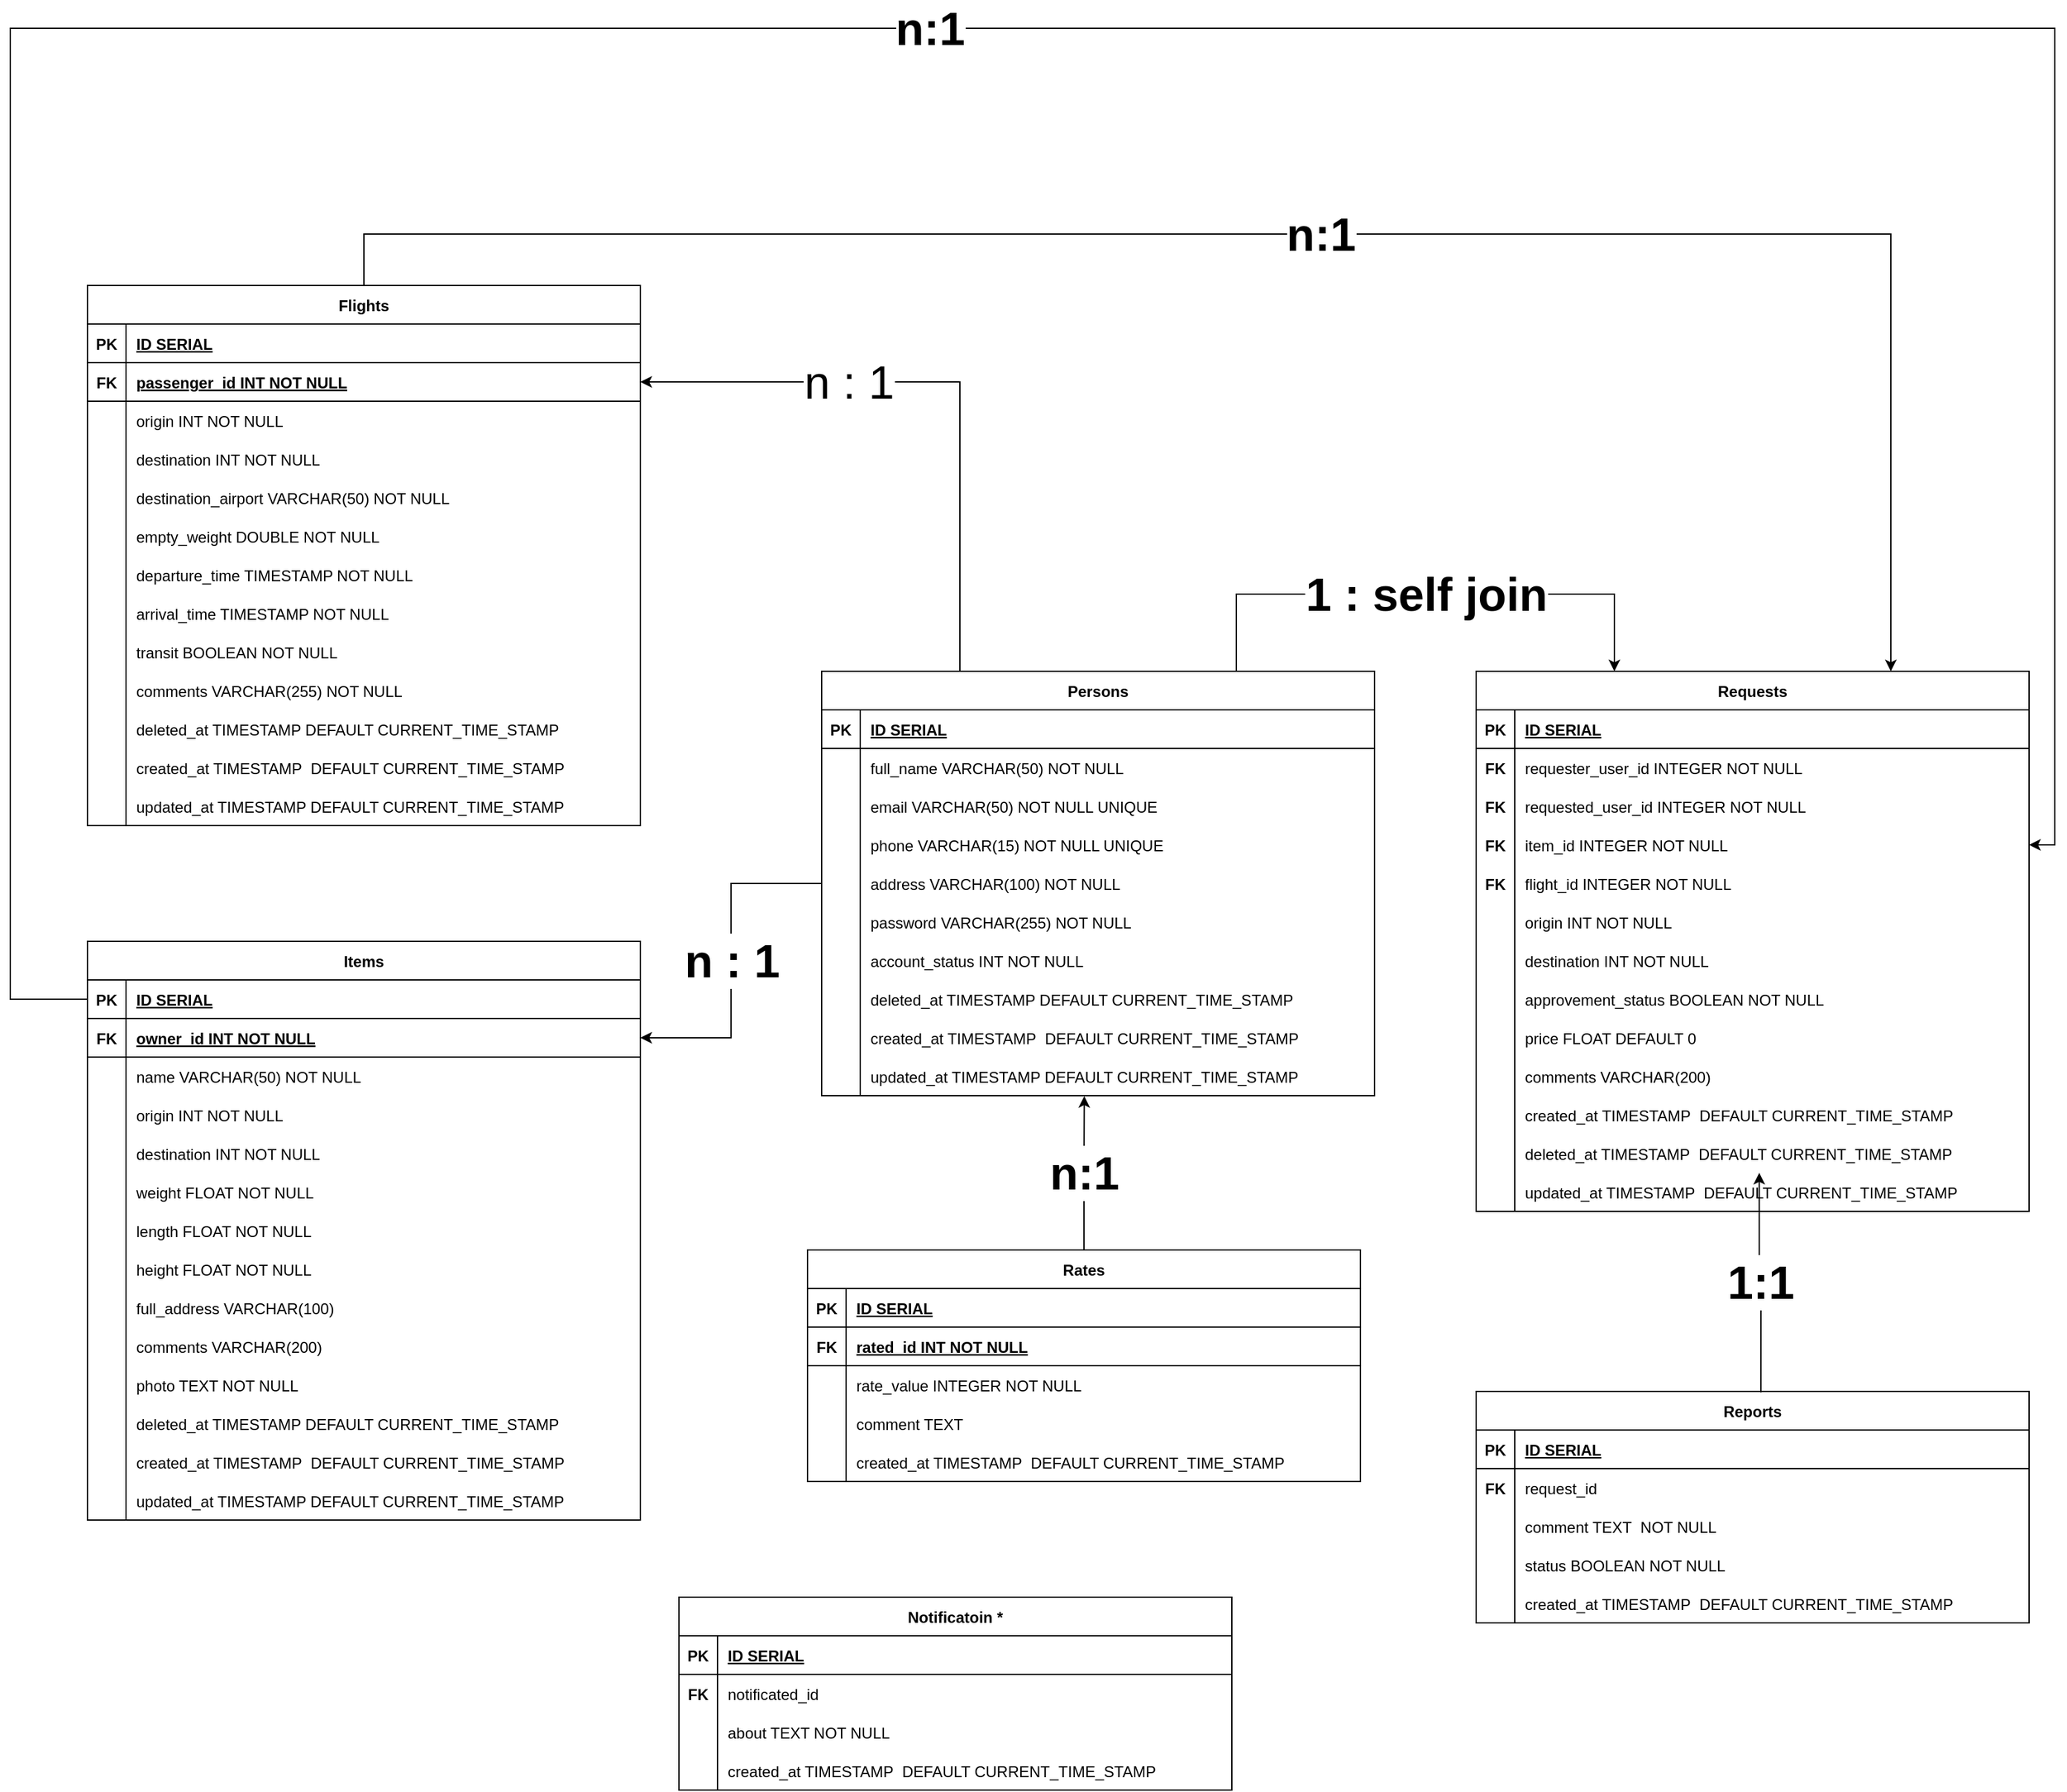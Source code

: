 <mxfile version="24.4.6" type="device">
  <diagram id="R2lEEEUBdFMjLlhIrx00" name="Page-1">
    <mxGraphModel dx="3706" dy="3056" grid="1" gridSize="10" guides="1" tooltips="1" connect="1" arrows="1" fold="1" page="1" pageScale="1" pageWidth="850" pageHeight="1100" math="0" shadow="0" extFonts="Permanent Marker^https://fonts.googleapis.com/css?family=Permanent+Marker">
      <root>
        <mxCell id="0" />
        <mxCell id="1" parent="0" />
        <mxCell id="Ln_gXeSGQNPCePtx27tQ-356" value="&lt;font style=&quot;font-size: 36px;&quot;&gt;n:1&lt;/font&gt;" style="edgeStyle=orthogonalEdgeStyle;rounded=0;orthogonalLoop=1;jettySize=auto;html=1;entryX=0.75;entryY=0;entryDx=0;entryDy=0;fontFamily=Helvetica;fontSize=12;fontColor=default;fontStyle=1;" parent="1" source="C-vyLk0tnHw3VtMMgP7b-23" target="Ln_gXeSGQNPCePtx27tQ-224" edge="1">
          <mxGeometry relative="1" as="geometry">
            <Array as="points">
              <mxPoint x="145" y="-320" />
              <mxPoint x="1333" y="-320" />
            </Array>
          </mxGeometry>
        </mxCell>
        <mxCell id="C-vyLk0tnHw3VtMMgP7b-23" value="Flights" style="shape=table;startSize=30;container=1;collapsible=1;childLayout=tableLayout;fixedRows=1;rowLines=0;fontStyle=1;align=center;resizeLast=1;" parent="1" vertex="1">
          <mxGeometry x="-70" y="-280" width="430" height="420" as="geometry" />
        </mxCell>
        <mxCell id="C-vyLk0tnHw3VtMMgP7b-24" value="" style="shape=partialRectangle;collapsible=0;dropTarget=0;pointerEvents=0;fillColor=none;points=[[0,0.5],[1,0.5]];portConstraint=eastwest;top=0;left=0;right=0;bottom=1;" parent="C-vyLk0tnHw3VtMMgP7b-23" vertex="1">
          <mxGeometry y="30" width="430" height="30" as="geometry" />
        </mxCell>
        <mxCell id="C-vyLk0tnHw3VtMMgP7b-25" value="PK" style="shape=partialRectangle;overflow=hidden;connectable=0;fillColor=none;top=0;left=0;bottom=0;right=0;fontStyle=1;" parent="C-vyLk0tnHw3VtMMgP7b-24" vertex="1">
          <mxGeometry width="30" height="30" as="geometry">
            <mxRectangle width="30" height="30" as="alternateBounds" />
          </mxGeometry>
        </mxCell>
        <mxCell id="C-vyLk0tnHw3VtMMgP7b-26" value="ID SERIAL" style="shape=partialRectangle;overflow=hidden;connectable=0;fillColor=none;top=0;left=0;bottom=0;right=0;align=left;spacingLeft=6;fontStyle=5;" parent="C-vyLk0tnHw3VtMMgP7b-24" vertex="1">
          <mxGeometry x="30" width="400" height="30" as="geometry">
            <mxRectangle width="400" height="30" as="alternateBounds" />
          </mxGeometry>
        </mxCell>
        <mxCell id="Ln_gXeSGQNPCePtx27tQ-297" value="" style="shape=partialRectangle;collapsible=0;dropTarget=0;pointerEvents=0;fillColor=none;points=[[0,0.5],[1,0.5]];portConstraint=eastwest;top=0;left=0;right=0;bottom=1;" parent="C-vyLk0tnHw3VtMMgP7b-23" vertex="1">
          <mxGeometry y="60" width="430" height="30" as="geometry" />
        </mxCell>
        <mxCell id="Ln_gXeSGQNPCePtx27tQ-298" value="FK" style="shape=partialRectangle;overflow=hidden;connectable=0;fillColor=none;top=0;left=0;bottom=0;right=0;fontStyle=1;" parent="Ln_gXeSGQNPCePtx27tQ-297" vertex="1">
          <mxGeometry width="30" height="30" as="geometry">
            <mxRectangle width="30" height="30" as="alternateBounds" />
          </mxGeometry>
        </mxCell>
        <mxCell id="Ln_gXeSGQNPCePtx27tQ-299" value="passenger_id INT NOT NULL" style="shape=partialRectangle;overflow=hidden;connectable=0;fillColor=none;top=0;left=0;bottom=0;right=0;align=left;spacingLeft=6;fontStyle=5;" parent="Ln_gXeSGQNPCePtx27tQ-297" vertex="1">
          <mxGeometry x="30" width="400" height="30" as="geometry">
            <mxRectangle width="400" height="30" as="alternateBounds" />
          </mxGeometry>
        </mxCell>
        <mxCell id="C-vyLk0tnHw3VtMMgP7b-27" value="" style="shape=partialRectangle;collapsible=0;dropTarget=0;pointerEvents=0;fillColor=none;points=[[0,0.5],[1,0.5]];portConstraint=eastwest;top=0;left=0;right=0;bottom=0;" parent="C-vyLk0tnHw3VtMMgP7b-23" vertex="1">
          <mxGeometry y="90" width="430" height="30" as="geometry" />
        </mxCell>
        <mxCell id="C-vyLk0tnHw3VtMMgP7b-28" value="" style="shape=partialRectangle;overflow=hidden;connectable=0;fillColor=none;top=0;left=0;bottom=0;right=0;" parent="C-vyLk0tnHw3VtMMgP7b-27" vertex="1">
          <mxGeometry width="30" height="30" as="geometry">
            <mxRectangle width="30" height="30" as="alternateBounds" />
          </mxGeometry>
        </mxCell>
        <mxCell id="C-vyLk0tnHw3VtMMgP7b-29" value="origin INT NOT NULL" style="shape=partialRectangle;overflow=hidden;connectable=0;fillColor=none;top=0;left=0;bottom=0;right=0;align=left;spacingLeft=6;" parent="C-vyLk0tnHw3VtMMgP7b-27" vertex="1">
          <mxGeometry x="30" width="400" height="30" as="geometry">
            <mxRectangle width="400" height="30" as="alternateBounds" />
          </mxGeometry>
        </mxCell>
        <mxCell id="aTKwhWjxCl2psLVctp9T-1" value="" style="shape=partialRectangle;collapsible=0;dropTarget=0;pointerEvents=0;fillColor=none;points=[[0,0.5],[1,0.5]];portConstraint=eastwest;top=0;left=0;right=0;bottom=0;" parent="C-vyLk0tnHw3VtMMgP7b-23" vertex="1">
          <mxGeometry y="120" width="430" height="30" as="geometry" />
        </mxCell>
        <mxCell id="aTKwhWjxCl2psLVctp9T-2" value="" style="shape=partialRectangle;overflow=hidden;connectable=0;fillColor=none;top=0;left=0;bottom=0;right=0;" parent="aTKwhWjxCl2psLVctp9T-1" vertex="1">
          <mxGeometry width="30" height="30" as="geometry">
            <mxRectangle width="30" height="30" as="alternateBounds" />
          </mxGeometry>
        </mxCell>
        <mxCell id="aTKwhWjxCl2psLVctp9T-3" value="destination INT NOT NULL" style="shape=partialRectangle;overflow=hidden;connectable=0;fillColor=none;top=0;left=0;bottom=0;right=0;align=left;spacingLeft=6;" parent="aTKwhWjxCl2psLVctp9T-1" vertex="1">
          <mxGeometry x="30" width="400" height="30" as="geometry">
            <mxRectangle width="400" height="30" as="alternateBounds" />
          </mxGeometry>
        </mxCell>
        <mxCell id="aTKwhWjxCl2psLVctp9T-4" value="" style="shape=partialRectangle;collapsible=0;dropTarget=0;pointerEvents=0;fillColor=none;points=[[0,0.5],[1,0.5]];portConstraint=eastwest;top=0;left=0;right=0;bottom=0;" parent="C-vyLk0tnHw3VtMMgP7b-23" vertex="1">
          <mxGeometry y="150" width="430" height="30" as="geometry" />
        </mxCell>
        <mxCell id="aTKwhWjxCl2psLVctp9T-5" value="" style="shape=partialRectangle;overflow=hidden;connectable=0;fillColor=none;top=0;left=0;bottom=0;right=0;" parent="aTKwhWjxCl2psLVctp9T-4" vertex="1">
          <mxGeometry width="30" height="30" as="geometry">
            <mxRectangle width="30" height="30" as="alternateBounds" />
          </mxGeometry>
        </mxCell>
        <mxCell id="aTKwhWjxCl2psLVctp9T-6" value="destination_airport VARCHAR(50) NOT NULL" style="shape=partialRectangle;overflow=hidden;connectable=0;fillColor=none;top=0;left=0;bottom=0;right=0;align=left;spacingLeft=6;" parent="aTKwhWjxCl2psLVctp9T-4" vertex="1">
          <mxGeometry x="30" width="400" height="30" as="geometry">
            <mxRectangle width="400" height="30" as="alternateBounds" />
          </mxGeometry>
        </mxCell>
        <mxCell id="aTKwhWjxCl2psLVctp9T-7" value="" style="shape=partialRectangle;collapsible=0;dropTarget=0;pointerEvents=0;fillColor=none;points=[[0,0.5],[1,0.5]];portConstraint=eastwest;top=0;left=0;right=0;bottom=0;" parent="C-vyLk0tnHw3VtMMgP7b-23" vertex="1">
          <mxGeometry y="180" width="430" height="30" as="geometry" />
        </mxCell>
        <mxCell id="aTKwhWjxCl2psLVctp9T-8" value="" style="shape=partialRectangle;overflow=hidden;connectable=0;fillColor=none;top=0;left=0;bottom=0;right=0;" parent="aTKwhWjxCl2psLVctp9T-7" vertex="1">
          <mxGeometry width="30" height="30" as="geometry">
            <mxRectangle width="30" height="30" as="alternateBounds" />
          </mxGeometry>
        </mxCell>
        <mxCell id="aTKwhWjxCl2psLVctp9T-9" value="empty_weight DOUBLE NOT NULL" style="shape=partialRectangle;overflow=hidden;connectable=0;fillColor=none;top=0;left=0;bottom=0;right=0;align=left;spacingLeft=6;" parent="aTKwhWjxCl2psLVctp9T-7" vertex="1">
          <mxGeometry x="30" width="400" height="30" as="geometry">
            <mxRectangle width="400" height="30" as="alternateBounds" />
          </mxGeometry>
        </mxCell>
        <mxCell id="aTKwhWjxCl2psLVctp9T-10" value="" style="shape=partialRectangle;collapsible=0;dropTarget=0;pointerEvents=0;fillColor=none;points=[[0,0.5],[1,0.5]];portConstraint=eastwest;top=0;left=0;right=0;bottom=0;" parent="C-vyLk0tnHw3VtMMgP7b-23" vertex="1">
          <mxGeometry y="210" width="430" height="30" as="geometry" />
        </mxCell>
        <mxCell id="aTKwhWjxCl2psLVctp9T-11" value="" style="shape=partialRectangle;overflow=hidden;connectable=0;fillColor=none;top=0;left=0;bottom=0;right=0;" parent="aTKwhWjxCl2psLVctp9T-10" vertex="1">
          <mxGeometry width="30" height="30" as="geometry">
            <mxRectangle width="30" height="30" as="alternateBounds" />
          </mxGeometry>
        </mxCell>
        <mxCell id="aTKwhWjxCl2psLVctp9T-12" value="departure_time TIMESTAMP NOT NULL" style="shape=partialRectangle;overflow=hidden;connectable=0;fillColor=none;top=0;left=0;bottom=0;right=0;align=left;spacingLeft=6;" parent="aTKwhWjxCl2psLVctp9T-10" vertex="1">
          <mxGeometry x="30" width="400" height="30" as="geometry">
            <mxRectangle width="400" height="30" as="alternateBounds" />
          </mxGeometry>
        </mxCell>
        <mxCell id="Ln_gXeSGQNPCePtx27tQ-3" value="" style="shape=partialRectangle;collapsible=0;dropTarget=0;pointerEvents=0;fillColor=none;points=[[0,0.5],[1,0.5]];portConstraint=eastwest;top=0;left=0;right=0;bottom=0;" parent="C-vyLk0tnHw3VtMMgP7b-23" vertex="1">
          <mxGeometry y="240" width="430" height="30" as="geometry" />
        </mxCell>
        <mxCell id="Ln_gXeSGQNPCePtx27tQ-4" value="" style="shape=partialRectangle;overflow=hidden;connectable=0;fillColor=none;top=0;left=0;bottom=0;right=0;" parent="Ln_gXeSGQNPCePtx27tQ-3" vertex="1">
          <mxGeometry width="30" height="30" as="geometry">
            <mxRectangle width="30" height="30" as="alternateBounds" />
          </mxGeometry>
        </mxCell>
        <mxCell id="Ln_gXeSGQNPCePtx27tQ-5" value="arrival_time TIMESTAMP NOT NULL" style="shape=partialRectangle;overflow=hidden;connectable=0;fillColor=none;top=0;left=0;bottom=0;right=0;align=left;spacingLeft=6;" parent="Ln_gXeSGQNPCePtx27tQ-3" vertex="1">
          <mxGeometry x="30" width="400" height="30" as="geometry">
            <mxRectangle width="400" height="30" as="alternateBounds" />
          </mxGeometry>
        </mxCell>
        <mxCell id="Ln_gXeSGQNPCePtx27tQ-40" value="" style="shape=partialRectangle;collapsible=0;dropTarget=0;pointerEvents=0;fillColor=none;points=[[0,0.5],[1,0.5]];portConstraint=eastwest;top=0;left=0;right=0;bottom=0;" parent="C-vyLk0tnHw3VtMMgP7b-23" vertex="1">
          <mxGeometry y="270" width="430" height="30" as="geometry" />
        </mxCell>
        <mxCell id="Ln_gXeSGQNPCePtx27tQ-41" value="" style="shape=partialRectangle;overflow=hidden;connectable=0;fillColor=none;top=0;left=0;bottom=0;right=0;" parent="Ln_gXeSGQNPCePtx27tQ-40" vertex="1">
          <mxGeometry width="30" height="30" as="geometry">
            <mxRectangle width="30" height="30" as="alternateBounds" />
          </mxGeometry>
        </mxCell>
        <mxCell id="Ln_gXeSGQNPCePtx27tQ-42" value="transit BOOLEAN NOT NULL" style="shape=partialRectangle;overflow=hidden;connectable=0;fillColor=none;top=0;left=0;bottom=0;right=0;align=left;spacingLeft=6;" parent="Ln_gXeSGQNPCePtx27tQ-40" vertex="1">
          <mxGeometry x="30" width="400" height="30" as="geometry">
            <mxRectangle width="400" height="30" as="alternateBounds" />
          </mxGeometry>
        </mxCell>
        <mxCell id="Ln_gXeSGQNPCePtx27tQ-43" value="" style="shape=partialRectangle;collapsible=0;dropTarget=0;pointerEvents=0;fillColor=none;points=[[0,0.5],[1,0.5]];portConstraint=eastwest;top=0;left=0;right=0;bottom=0;" parent="C-vyLk0tnHw3VtMMgP7b-23" vertex="1">
          <mxGeometry y="300" width="430" height="30" as="geometry" />
        </mxCell>
        <mxCell id="Ln_gXeSGQNPCePtx27tQ-44" value="" style="shape=partialRectangle;overflow=hidden;connectable=0;fillColor=none;top=0;left=0;bottom=0;right=0;" parent="Ln_gXeSGQNPCePtx27tQ-43" vertex="1">
          <mxGeometry width="30" height="30" as="geometry">
            <mxRectangle width="30" height="30" as="alternateBounds" />
          </mxGeometry>
        </mxCell>
        <mxCell id="Ln_gXeSGQNPCePtx27tQ-45" value="comments VARCHAR(255) NOT NULL" style="shape=partialRectangle;overflow=hidden;connectable=0;fillColor=none;top=0;left=0;bottom=0;right=0;align=left;spacingLeft=6;" parent="Ln_gXeSGQNPCePtx27tQ-43" vertex="1">
          <mxGeometry x="30" width="400" height="30" as="geometry">
            <mxRectangle width="400" height="30" as="alternateBounds" />
          </mxGeometry>
        </mxCell>
        <mxCell id="aTKwhWjxCl2psLVctp9T-13" value="" style="shape=partialRectangle;collapsible=0;dropTarget=0;pointerEvents=0;fillColor=none;points=[[0,0.5],[1,0.5]];portConstraint=eastwest;top=0;left=0;right=0;bottom=0;" parent="C-vyLk0tnHw3VtMMgP7b-23" vertex="1">
          <mxGeometry y="330" width="430" height="30" as="geometry" />
        </mxCell>
        <mxCell id="aTKwhWjxCl2psLVctp9T-14" value="" style="shape=partialRectangle;overflow=hidden;connectable=0;fillColor=none;top=0;left=0;bottom=0;right=0;" parent="aTKwhWjxCl2psLVctp9T-13" vertex="1">
          <mxGeometry width="30" height="30" as="geometry">
            <mxRectangle width="30" height="30" as="alternateBounds" />
          </mxGeometry>
        </mxCell>
        <mxCell id="aTKwhWjxCl2psLVctp9T-15" value="deleted_at TIMESTAMP DEFAULT CURRENT_TIME_STAMP" style="shape=partialRectangle;overflow=hidden;connectable=0;fillColor=none;top=0;left=0;bottom=0;right=0;align=left;spacingLeft=6;" parent="aTKwhWjxCl2psLVctp9T-13" vertex="1">
          <mxGeometry x="30" width="400" height="30" as="geometry">
            <mxRectangle width="400" height="30" as="alternateBounds" />
          </mxGeometry>
        </mxCell>
        <mxCell id="aTKwhWjxCl2psLVctp9T-16" value="" style="shape=partialRectangle;collapsible=0;dropTarget=0;pointerEvents=0;fillColor=none;points=[[0,0.5],[1,0.5]];portConstraint=eastwest;top=0;left=0;right=0;bottom=0;" parent="C-vyLk0tnHw3VtMMgP7b-23" vertex="1">
          <mxGeometry y="360" width="430" height="30" as="geometry" />
        </mxCell>
        <mxCell id="aTKwhWjxCl2psLVctp9T-17" value="" style="shape=partialRectangle;overflow=hidden;connectable=0;fillColor=none;top=0;left=0;bottom=0;right=0;" parent="aTKwhWjxCl2psLVctp9T-16" vertex="1">
          <mxGeometry width="30" height="30" as="geometry">
            <mxRectangle width="30" height="30" as="alternateBounds" />
          </mxGeometry>
        </mxCell>
        <mxCell id="aTKwhWjxCl2psLVctp9T-18" value="created_at TIMESTAMP  DEFAULT CURRENT_TIME_STAMP" style="shape=partialRectangle;overflow=hidden;connectable=0;fillColor=none;top=0;left=0;bottom=0;right=0;align=left;spacingLeft=6;" parent="aTKwhWjxCl2psLVctp9T-16" vertex="1">
          <mxGeometry x="30" width="400" height="30" as="geometry">
            <mxRectangle width="400" height="30" as="alternateBounds" />
          </mxGeometry>
        </mxCell>
        <mxCell id="aTKwhWjxCl2psLVctp9T-19" value="" style="shape=partialRectangle;collapsible=0;dropTarget=0;pointerEvents=0;fillColor=none;points=[[0,0.5],[1,0.5]];portConstraint=eastwest;top=0;left=0;right=0;bottom=0;" parent="C-vyLk0tnHw3VtMMgP7b-23" vertex="1">
          <mxGeometry y="390" width="430" height="30" as="geometry" />
        </mxCell>
        <mxCell id="aTKwhWjxCl2psLVctp9T-20" value="" style="shape=partialRectangle;overflow=hidden;connectable=0;fillColor=none;top=0;left=0;bottom=0;right=0;" parent="aTKwhWjxCl2psLVctp9T-19" vertex="1">
          <mxGeometry width="30" height="30" as="geometry">
            <mxRectangle width="30" height="30" as="alternateBounds" />
          </mxGeometry>
        </mxCell>
        <mxCell id="aTKwhWjxCl2psLVctp9T-21" value="updated_at TIMESTAMP DEFAULT CURRENT_TIME_STAMP" style="shape=partialRectangle;overflow=hidden;connectable=0;fillColor=none;top=0;left=0;bottom=0;right=0;align=left;spacingLeft=6;" parent="aTKwhWjxCl2psLVctp9T-19" vertex="1">
          <mxGeometry x="30" width="400" height="30" as="geometry">
            <mxRectangle width="400" height="30" as="alternateBounds" />
          </mxGeometry>
        </mxCell>
        <mxCell id="Ln_gXeSGQNPCePtx27tQ-46" value="Items" style="shape=table;startSize=30;container=1;collapsible=1;childLayout=tableLayout;fixedRows=1;rowLines=0;fontStyle=1;align=center;resizeLast=1;" parent="1" vertex="1">
          <mxGeometry x="-70" y="230" width="430" height="450" as="geometry" />
        </mxCell>
        <mxCell id="Ln_gXeSGQNPCePtx27tQ-47" value="" style="shape=partialRectangle;collapsible=0;dropTarget=0;pointerEvents=0;fillColor=none;points=[[0,0.5],[1,0.5]];portConstraint=eastwest;top=0;left=0;right=0;bottom=1;" parent="Ln_gXeSGQNPCePtx27tQ-46" vertex="1">
          <mxGeometry y="30" width="430" height="30" as="geometry" />
        </mxCell>
        <mxCell id="Ln_gXeSGQNPCePtx27tQ-48" value="PK" style="shape=partialRectangle;overflow=hidden;connectable=0;fillColor=none;top=0;left=0;bottom=0;right=0;fontStyle=1;" parent="Ln_gXeSGQNPCePtx27tQ-47" vertex="1">
          <mxGeometry width="30" height="30" as="geometry">
            <mxRectangle width="30" height="30" as="alternateBounds" />
          </mxGeometry>
        </mxCell>
        <mxCell id="Ln_gXeSGQNPCePtx27tQ-49" value="ID SERIAL" style="shape=partialRectangle;overflow=hidden;connectable=0;fillColor=none;top=0;left=0;bottom=0;right=0;align=left;spacingLeft=6;fontStyle=5;" parent="Ln_gXeSGQNPCePtx27tQ-47" vertex="1">
          <mxGeometry x="30" width="400" height="30" as="geometry">
            <mxRectangle width="400" height="30" as="alternateBounds" />
          </mxGeometry>
        </mxCell>
        <mxCell id="Ln_gXeSGQNPCePtx27tQ-343" value="" style="shape=partialRectangle;collapsible=0;dropTarget=0;pointerEvents=0;fillColor=none;points=[[0,0.5],[1,0.5]];portConstraint=eastwest;top=0;left=0;right=0;bottom=1;" parent="Ln_gXeSGQNPCePtx27tQ-46" vertex="1">
          <mxGeometry y="60" width="430" height="30" as="geometry" />
        </mxCell>
        <mxCell id="Ln_gXeSGQNPCePtx27tQ-344" value="FK" style="shape=partialRectangle;overflow=hidden;connectable=0;fillColor=none;top=0;left=0;bottom=0;right=0;fontStyle=1;" parent="Ln_gXeSGQNPCePtx27tQ-343" vertex="1">
          <mxGeometry width="30" height="30" as="geometry">
            <mxRectangle width="30" height="30" as="alternateBounds" />
          </mxGeometry>
        </mxCell>
        <mxCell id="Ln_gXeSGQNPCePtx27tQ-345" value="owner_id INT NOT NULL" style="shape=partialRectangle;overflow=hidden;connectable=0;fillColor=none;top=0;left=0;bottom=0;right=0;align=left;spacingLeft=6;fontStyle=5;" parent="Ln_gXeSGQNPCePtx27tQ-343" vertex="1">
          <mxGeometry x="30" width="400" height="30" as="geometry">
            <mxRectangle width="400" height="30" as="alternateBounds" />
          </mxGeometry>
        </mxCell>
        <mxCell id="Ln_gXeSGQNPCePtx27tQ-56" value="" style="shape=partialRectangle;collapsible=0;dropTarget=0;pointerEvents=0;fillColor=none;points=[[0,0.5],[1,0.5]];portConstraint=eastwest;top=0;left=0;right=0;bottom=0;" parent="Ln_gXeSGQNPCePtx27tQ-46" vertex="1">
          <mxGeometry y="90" width="430" height="30" as="geometry" />
        </mxCell>
        <mxCell id="Ln_gXeSGQNPCePtx27tQ-57" value="" style="shape=partialRectangle;overflow=hidden;connectable=0;fillColor=none;top=0;left=0;bottom=0;right=0;" parent="Ln_gXeSGQNPCePtx27tQ-56" vertex="1">
          <mxGeometry width="30" height="30" as="geometry">
            <mxRectangle width="30" height="30" as="alternateBounds" />
          </mxGeometry>
        </mxCell>
        <mxCell id="Ln_gXeSGQNPCePtx27tQ-58" value="name VARCHAR(50) NOT NULL" style="shape=partialRectangle;overflow=hidden;connectable=0;fillColor=none;top=0;left=0;bottom=0;right=0;align=left;spacingLeft=6;" parent="Ln_gXeSGQNPCePtx27tQ-56" vertex="1">
          <mxGeometry x="30" width="400" height="30" as="geometry">
            <mxRectangle width="400" height="30" as="alternateBounds" />
          </mxGeometry>
        </mxCell>
        <mxCell id="Ln_gXeSGQNPCePtx27tQ-50" value="" style="shape=partialRectangle;collapsible=0;dropTarget=0;pointerEvents=0;fillColor=none;points=[[0,0.5],[1,0.5]];portConstraint=eastwest;top=0;left=0;right=0;bottom=0;" parent="Ln_gXeSGQNPCePtx27tQ-46" vertex="1">
          <mxGeometry y="120" width="430" height="30" as="geometry" />
        </mxCell>
        <mxCell id="Ln_gXeSGQNPCePtx27tQ-51" value="" style="shape=partialRectangle;overflow=hidden;connectable=0;fillColor=none;top=0;left=0;bottom=0;right=0;" parent="Ln_gXeSGQNPCePtx27tQ-50" vertex="1">
          <mxGeometry width="30" height="30" as="geometry">
            <mxRectangle width="30" height="30" as="alternateBounds" />
          </mxGeometry>
        </mxCell>
        <mxCell id="Ln_gXeSGQNPCePtx27tQ-52" value="origin INT NOT NULL" style="shape=partialRectangle;overflow=hidden;connectable=0;fillColor=none;top=0;left=0;bottom=0;right=0;align=left;spacingLeft=6;" parent="Ln_gXeSGQNPCePtx27tQ-50" vertex="1">
          <mxGeometry x="30" width="400" height="30" as="geometry">
            <mxRectangle width="400" height="30" as="alternateBounds" />
          </mxGeometry>
        </mxCell>
        <mxCell id="Ln_gXeSGQNPCePtx27tQ-53" value="" style="shape=partialRectangle;collapsible=0;dropTarget=0;pointerEvents=0;fillColor=none;points=[[0,0.5],[1,0.5]];portConstraint=eastwest;top=0;left=0;right=0;bottom=0;" parent="Ln_gXeSGQNPCePtx27tQ-46" vertex="1">
          <mxGeometry y="150" width="430" height="30" as="geometry" />
        </mxCell>
        <mxCell id="Ln_gXeSGQNPCePtx27tQ-54" value="" style="shape=partialRectangle;overflow=hidden;connectable=0;fillColor=none;top=0;left=0;bottom=0;right=0;" parent="Ln_gXeSGQNPCePtx27tQ-53" vertex="1">
          <mxGeometry width="30" height="30" as="geometry">
            <mxRectangle width="30" height="30" as="alternateBounds" />
          </mxGeometry>
        </mxCell>
        <mxCell id="Ln_gXeSGQNPCePtx27tQ-55" value="destination INT NOT NULL" style="shape=partialRectangle;overflow=hidden;connectable=0;fillColor=none;top=0;left=0;bottom=0;right=0;align=left;spacingLeft=6;" parent="Ln_gXeSGQNPCePtx27tQ-53" vertex="1">
          <mxGeometry x="30" width="400" height="30" as="geometry">
            <mxRectangle width="400" height="30" as="alternateBounds" />
          </mxGeometry>
        </mxCell>
        <mxCell id="Ln_gXeSGQNPCePtx27tQ-59" value="" style="shape=partialRectangle;collapsible=0;dropTarget=0;pointerEvents=0;fillColor=none;points=[[0,0.5],[1,0.5]];portConstraint=eastwest;top=0;left=0;right=0;bottom=0;" parent="Ln_gXeSGQNPCePtx27tQ-46" vertex="1">
          <mxGeometry y="180" width="430" height="30" as="geometry" />
        </mxCell>
        <mxCell id="Ln_gXeSGQNPCePtx27tQ-60" value="" style="shape=partialRectangle;overflow=hidden;connectable=0;fillColor=none;top=0;left=0;bottom=0;right=0;" parent="Ln_gXeSGQNPCePtx27tQ-59" vertex="1">
          <mxGeometry width="30" height="30" as="geometry">
            <mxRectangle width="30" height="30" as="alternateBounds" />
          </mxGeometry>
        </mxCell>
        <mxCell id="Ln_gXeSGQNPCePtx27tQ-61" value="weight FLOAT NOT NULL" style="shape=partialRectangle;overflow=hidden;connectable=0;fillColor=none;top=0;left=0;bottom=0;right=0;align=left;spacingLeft=6;" parent="Ln_gXeSGQNPCePtx27tQ-59" vertex="1">
          <mxGeometry x="30" width="400" height="30" as="geometry">
            <mxRectangle width="400" height="30" as="alternateBounds" />
          </mxGeometry>
        </mxCell>
        <mxCell id="Ln_gXeSGQNPCePtx27tQ-83" value="" style="shape=partialRectangle;collapsible=0;dropTarget=0;pointerEvents=0;fillColor=none;points=[[0,0.5],[1,0.5]];portConstraint=eastwest;top=0;left=0;right=0;bottom=0;" parent="Ln_gXeSGQNPCePtx27tQ-46" vertex="1">
          <mxGeometry y="210" width="430" height="30" as="geometry" />
        </mxCell>
        <mxCell id="Ln_gXeSGQNPCePtx27tQ-84" value="" style="shape=partialRectangle;overflow=hidden;connectable=0;fillColor=none;top=0;left=0;bottom=0;right=0;" parent="Ln_gXeSGQNPCePtx27tQ-83" vertex="1">
          <mxGeometry width="30" height="30" as="geometry">
            <mxRectangle width="30" height="30" as="alternateBounds" />
          </mxGeometry>
        </mxCell>
        <mxCell id="Ln_gXeSGQNPCePtx27tQ-85" value="length FLOAT NOT NULL" style="shape=partialRectangle;overflow=hidden;connectable=0;fillColor=none;top=0;left=0;bottom=0;right=0;align=left;spacingLeft=6;" parent="Ln_gXeSGQNPCePtx27tQ-83" vertex="1">
          <mxGeometry x="30" width="400" height="30" as="geometry">
            <mxRectangle width="400" height="30" as="alternateBounds" />
          </mxGeometry>
        </mxCell>
        <mxCell id="Ln_gXeSGQNPCePtx27tQ-86" value="" style="shape=partialRectangle;collapsible=0;dropTarget=0;pointerEvents=0;fillColor=none;points=[[0,0.5],[1,0.5]];portConstraint=eastwest;top=0;left=0;right=0;bottom=0;" parent="Ln_gXeSGQNPCePtx27tQ-46" vertex="1">
          <mxGeometry y="240" width="430" height="30" as="geometry" />
        </mxCell>
        <mxCell id="Ln_gXeSGQNPCePtx27tQ-87" value="" style="shape=partialRectangle;overflow=hidden;connectable=0;fillColor=none;top=0;left=0;bottom=0;right=0;" parent="Ln_gXeSGQNPCePtx27tQ-86" vertex="1">
          <mxGeometry width="30" height="30" as="geometry">
            <mxRectangle width="30" height="30" as="alternateBounds" />
          </mxGeometry>
        </mxCell>
        <mxCell id="Ln_gXeSGQNPCePtx27tQ-88" value="height FLOAT NOT NULL" style="shape=partialRectangle;overflow=hidden;connectable=0;fillColor=none;top=0;left=0;bottom=0;right=0;align=left;spacingLeft=6;" parent="Ln_gXeSGQNPCePtx27tQ-86" vertex="1">
          <mxGeometry x="30" width="400" height="30" as="geometry">
            <mxRectangle width="400" height="30" as="alternateBounds" />
          </mxGeometry>
        </mxCell>
        <mxCell id="Ln_gXeSGQNPCePtx27tQ-62" value="" style="shape=partialRectangle;collapsible=0;dropTarget=0;pointerEvents=0;fillColor=none;points=[[0,0.5],[1,0.5]];portConstraint=eastwest;top=0;left=0;right=0;bottom=0;" parent="Ln_gXeSGQNPCePtx27tQ-46" vertex="1">
          <mxGeometry y="270" width="430" height="30" as="geometry" />
        </mxCell>
        <mxCell id="Ln_gXeSGQNPCePtx27tQ-63" value="" style="shape=partialRectangle;overflow=hidden;connectable=0;fillColor=none;top=0;left=0;bottom=0;right=0;" parent="Ln_gXeSGQNPCePtx27tQ-62" vertex="1">
          <mxGeometry width="30" height="30" as="geometry">
            <mxRectangle width="30" height="30" as="alternateBounds" />
          </mxGeometry>
        </mxCell>
        <mxCell id="Ln_gXeSGQNPCePtx27tQ-64" value="full_address VARCHAR(100)" style="shape=partialRectangle;overflow=hidden;connectable=0;fillColor=none;top=0;left=0;bottom=0;right=0;align=left;spacingLeft=6;" parent="Ln_gXeSGQNPCePtx27tQ-62" vertex="1">
          <mxGeometry x="30" width="400" height="30" as="geometry">
            <mxRectangle width="400" height="30" as="alternateBounds" />
          </mxGeometry>
        </mxCell>
        <mxCell id="Ln_gXeSGQNPCePtx27tQ-71" value="" style="shape=partialRectangle;collapsible=0;dropTarget=0;pointerEvents=0;fillColor=none;points=[[0,0.5],[1,0.5]];portConstraint=eastwest;top=0;left=0;right=0;bottom=0;" parent="Ln_gXeSGQNPCePtx27tQ-46" vertex="1">
          <mxGeometry y="300" width="430" height="30" as="geometry" />
        </mxCell>
        <mxCell id="Ln_gXeSGQNPCePtx27tQ-72" value="" style="shape=partialRectangle;overflow=hidden;connectable=0;fillColor=none;top=0;left=0;bottom=0;right=0;" parent="Ln_gXeSGQNPCePtx27tQ-71" vertex="1">
          <mxGeometry width="30" height="30" as="geometry">
            <mxRectangle width="30" height="30" as="alternateBounds" />
          </mxGeometry>
        </mxCell>
        <mxCell id="Ln_gXeSGQNPCePtx27tQ-73" value="comments VARCHAR(200)" style="shape=partialRectangle;overflow=hidden;connectable=0;fillColor=none;top=0;left=0;bottom=0;right=0;align=left;spacingLeft=6;" parent="Ln_gXeSGQNPCePtx27tQ-71" vertex="1">
          <mxGeometry x="30" width="400" height="30" as="geometry">
            <mxRectangle width="400" height="30" as="alternateBounds" />
          </mxGeometry>
        </mxCell>
        <mxCell id="Ln_gXeSGQNPCePtx27tQ-89" value="" style="shape=partialRectangle;collapsible=0;dropTarget=0;pointerEvents=0;fillColor=none;points=[[0,0.5],[1,0.5]];portConstraint=eastwest;top=0;left=0;right=0;bottom=0;" parent="Ln_gXeSGQNPCePtx27tQ-46" vertex="1">
          <mxGeometry y="330" width="430" height="30" as="geometry" />
        </mxCell>
        <mxCell id="Ln_gXeSGQNPCePtx27tQ-90" value="" style="shape=partialRectangle;overflow=hidden;connectable=0;fillColor=none;top=0;left=0;bottom=0;right=0;" parent="Ln_gXeSGQNPCePtx27tQ-89" vertex="1">
          <mxGeometry width="30" height="30" as="geometry">
            <mxRectangle width="30" height="30" as="alternateBounds" />
          </mxGeometry>
        </mxCell>
        <mxCell id="Ln_gXeSGQNPCePtx27tQ-91" value="photo TEXT NOT NULL" style="shape=partialRectangle;overflow=hidden;connectable=0;fillColor=none;top=0;left=0;bottom=0;right=0;align=left;spacingLeft=6;" parent="Ln_gXeSGQNPCePtx27tQ-89" vertex="1">
          <mxGeometry x="30" width="400" height="30" as="geometry">
            <mxRectangle width="400" height="30" as="alternateBounds" />
          </mxGeometry>
        </mxCell>
        <mxCell id="Ln_gXeSGQNPCePtx27tQ-74" value="" style="shape=partialRectangle;collapsible=0;dropTarget=0;pointerEvents=0;fillColor=none;points=[[0,0.5],[1,0.5]];portConstraint=eastwest;top=0;left=0;right=0;bottom=0;" parent="Ln_gXeSGQNPCePtx27tQ-46" vertex="1">
          <mxGeometry y="360" width="430" height="30" as="geometry" />
        </mxCell>
        <mxCell id="Ln_gXeSGQNPCePtx27tQ-75" value="" style="shape=partialRectangle;overflow=hidden;connectable=0;fillColor=none;top=0;left=0;bottom=0;right=0;" parent="Ln_gXeSGQNPCePtx27tQ-74" vertex="1">
          <mxGeometry width="30" height="30" as="geometry">
            <mxRectangle width="30" height="30" as="alternateBounds" />
          </mxGeometry>
        </mxCell>
        <mxCell id="Ln_gXeSGQNPCePtx27tQ-76" value="deleted_at TIMESTAMP DEFAULT CURRENT_TIME_STAMP" style="shape=partialRectangle;overflow=hidden;connectable=0;fillColor=none;top=0;left=0;bottom=0;right=0;align=left;spacingLeft=6;" parent="Ln_gXeSGQNPCePtx27tQ-74" vertex="1">
          <mxGeometry x="30" width="400" height="30" as="geometry">
            <mxRectangle width="400" height="30" as="alternateBounds" />
          </mxGeometry>
        </mxCell>
        <mxCell id="Ln_gXeSGQNPCePtx27tQ-77" value="" style="shape=partialRectangle;collapsible=0;dropTarget=0;pointerEvents=0;fillColor=none;points=[[0,0.5],[1,0.5]];portConstraint=eastwest;top=0;left=0;right=0;bottom=0;" parent="Ln_gXeSGQNPCePtx27tQ-46" vertex="1">
          <mxGeometry y="390" width="430" height="30" as="geometry" />
        </mxCell>
        <mxCell id="Ln_gXeSGQNPCePtx27tQ-78" value="" style="shape=partialRectangle;overflow=hidden;connectable=0;fillColor=none;top=0;left=0;bottom=0;right=0;" parent="Ln_gXeSGQNPCePtx27tQ-77" vertex="1">
          <mxGeometry width="30" height="30" as="geometry">
            <mxRectangle width="30" height="30" as="alternateBounds" />
          </mxGeometry>
        </mxCell>
        <mxCell id="Ln_gXeSGQNPCePtx27tQ-79" value="created_at TIMESTAMP  DEFAULT CURRENT_TIME_STAMP" style="shape=partialRectangle;overflow=hidden;connectable=0;fillColor=none;top=0;left=0;bottom=0;right=0;align=left;spacingLeft=6;" parent="Ln_gXeSGQNPCePtx27tQ-77" vertex="1">
          <mxGeometry x="30" width="400" height="30" as="geometry">
            <mxRectangle width="400" height="30" as="alternateBounds" />
          </mxGeometry>
        </mxCell>
        <mxCell id="Ln_gXeSGQNPCePtx27tQ-80" value="" style="shape=partialRectangle;collapsible=0;dropTarget=0;pointerEvents=0;fillColor=none;points=[[0,0.5],[1,0.5]];portConstraint=eastwest;top=0;left=0;right=0;bottom=0;" parent="Ln_gXeSGQNPCePtx27tQ-46" vertex="1">
          <mxGeometry y="420" width="430" height="30" as="geometry" />
        </mxCell>
        <mxCell id="Ln_gXeSGQNPCePtx27tQ-81" value="" style="shape=partialRectangle;overflow=hidden;connectable=0;fillColor=none;top=0;left=0;bottom=0;right=0;" parent="Ln_gXeSGQNPCePtx27tQ-80" vertex="1">
          <mxGeometry width="30" height="30" as="geometry">
            <mxRectangle width="30" height="30" as="alternateBounds" />
          </mxGeometry>
        </mxCell>
        <mxCell id="Ln_gXeSGQNPCePtx27tQ-82" value="updated_at TIMESTAMP DEFAULT CURRENT_TIME_STAMP" style="shape=partialRectangle;overflow=hidden;connectable=0;fillColor=none;top=0;left=0;bottom=0;right=0;align=left;spacingLeft=6;" parent="Ln_gXeSGQNPCePtx27tQ-80" vertex="1">
          <mxGeometry x="30" width="400" height="30" as="geometry">
            <mxRectangle width="400" height="30" as="alternateBounds" />
          </mxGeometry>
        </mxCell>
        <mxCell id="Ln_gXeSGQNPCePtx27tQ-346" style="edgeStyle=orthogonalEdgeStyle;rounded=0;orthogonalLoop=1;jettySize=auto;html=1;entryX=1;entryY=0.5;entryDx=0;entryDy=0;fontFamily=Helvetica;fontSize=12;fontColor=default;fontStyle=1;exitX=0.25;exitY=0;exitDx=0;exitDy=0;" parent="1" source="Ln_gXeSGQNPCePtx27tQ-92" target="Ln_gXeSGQNPCePtx27tQ-297" edge="1">
          <mxGeometry relative="1" as="geometry" />
        </mxCell>
        <mxCell id="Ln_gXeSGQNPCePtx27tQ-349" value="&lt;font style=&quot;font-size: 36px;&quot;&gt;n : 1&lt;/font&gt;" style="edgeLabel;html=1;align=center;verticalAlign=middle;resizable=0;points=[];strokeColor=default;fontFamily=Helvetica;fontSize=12;fontColor=default;fillColor=none;" parent="Ln_gXeSGQNPCePtx27tQ-346" vertex="1" connectable="0">
          <mxGeometry x="0.317" relative="1" as="geometry">
            <mxPoint as="offset" />
          </mxGeometry>
        </mxCell>
        <mxCell id="Ln_gXeSGQNPCePtx27tQ-347" value="&lt;font style=&quot;font-size: 36px;&quot;&gt;n : 1&lt;/font&gt;" style="edgeStyle=orthogonalEdgeStyle;rounded=0;orthogonalLoop=1;jettySize=auto;html=1;entryX=1;entryY=0.5;entryDx=0;entryDy=0;fontFamily=Helvetica;fontSize=12;fontColor=default;fontStyle=1;" parent="1" source="Ln_gXeSGQNPCePtx27tQ-92" target="Ln_gXeSGQNPCePtx27tQ-343" edge="1">
          <mxGeometry relative="1" as="geometry" />
        </mxCell>
        <mxCell id="Ln_gXeSGQNPCePtx27tQ-348" value="&lt;font style=&quot;font-size: 36px;&quot;&gt;1 : self join&lt;/font&gt;" style="edgeStyle=orthogonalEdgeStyle;rounded=0;orthogonalLoop=1;jettySize=auto;html=1;entryX=0.25;entryY=0;entryDx=0;entryDy=0;fontFamily=Helvetica;fontSize=12;fontColor=default;fontStyle=1;exitX=0.75;exitY=0;exitDx=0;exitDy=0;" parent="1" source="Ln_gXeSGQNPCePtx27tQ-92" target="Ln_gXeSGQNPCePtx27tQ-224" edge="1">
          <mxGeometry relative="1" as="geometry">
            <Array as="points">
              <mxPoint x="824" y="-40" />
              <mxPoint x="1118" y="-40" />
            </Array>
          </mxGeometry>
        </mxCell>
        <mxCell id="Ln_gXeSGQNPCePtx27tQ-92" value="Persons" style="shape=table;startSize=30;container=1;collapsible=1;childLayout=tableLayout;fixedRows=1;rowLines=0;fontStyle=1;align=center;resizeLast=1;" parent="1" vertex="1">
          <mxGeometry x="501" y="20" width="430" height="330" as="geometry" />
        </mxCell>
        <mxCell id="Ln_gXeSGQNPCePtx27tQ-93" value="" style="shape=partialRectangle;collapsible=0;dropTarget=0;pointerEvents=0;fillColor=none;points=[[0,0.5],[1,0.5]];portConstraint=eastwest;top=0;left=0;right=0;bottom=1;" parent="Ln_gXeSGQNPCePtx27tQ-92" vertex="1">
          <mxGeometry y="30" width="430" height="30" as="geometry" />
        </mxCell>
        <mxCell id="Ln_gXeSGQNPCePtx27tQ-94" value="PK" style="shape=partialRectangle;overflow=hidden;connectable=0;fillColor=none;top=0;left=0;bottom=0;right=0;fontStyle=1;" parent="Ln_gXeSGQNPCePtx27tQ-93" vertex="1">
          <mxGeometry width="30" height="30" as="geometry">
            <mxRectangle width="30" height="30" as="alternateBounds" />
          </mxGeometry>
        </mxCell>
        <mxCell id="Ln_gXeSGQNPCePtx27tQ-95" value="ID SERIAL" style="shape=partialRectangle;overflow=hidden;connectable=0;fillColor=none;top=0;left=0;bottom=0;right=0;align=left;spacingLeft=6;fontStyle=5;" parent="Ln_gXeSGQNPCePtx27tQ-93" vertex="1">
          <mxGeometry x="30" width="400" height="30" as="geometry">
            <mxRectangle width="400" height="30" as="alternateBounds" />
          </mxGeometry>
        </mxCell>
        <mxCell id="Ln_gXeSGQNPCePtx27tQ-96" value="" style="shape=partialRectangle;collapsible=0;dropTarget=0;pointerEvents=0;fillColor=none;points=[[0,0.5],[1,0.5]];portConstraint=eastwest;top=0;left=0;right=0;bottom=0;" parent="Ln_gXeSGQNPCePtx27tQ-92" vertex="1">
          <mxGeometry y="60" width="430" height="30" as="geometry" />
        </mxCell>
        <mxCell id="Ln_gXeSGQNPCePtx27tQ-97" value="" style="shape=partialRectangle;overflow=hidden;connectable=0;fillColor=none;top=0;left=0;bottom=0;right=0;" parent="Ln_gXeSGQNPCePtx27tQ-96" vertex="1">
          <mxGeometry width="30" height="30" as="geometry">
            <mxRectangle width="30" height="30" as="alternateBounds" />
          </mxGeometry>
        </mxCell>
        <mxCell id="Ln_gXeSGQNPCePtx27tQ-98" value="full_name VARCHAR(50) NOT NULL" style="shape=partialRectangle;overflow=hidden;connectable=0;fillColor=none;top=0;left=0;bottom=0;right=0;align=left;spacingLeft=6;" parent="Ln_gXeSGQNPCePtx27tQ-96" vertex="1">
          <mxGeometry x="30" width="400" height="30" as="geometry">
            <mxRectangle width="400" height="30" as="alternateBounds" />
          </mxGeometry>
        </mxCell>
        <mxCell id="Ln_gXeSGQNPCePtx27tQ-99" value="" style="shape=partialRectangle;collapsible=0;dropTarget=0;pointerEvents=0;fillColor=none;points=[[0,0.5],[1,0.5]];portConstraint=eastwest;top=0;left=0;right=0;bottom=0;" parent="Ln_gXeSGQNPCePtx27tQ-92" vertex="1">
          <mxGeometry y="90" width="430" height="30" as="geometry" />
        </mxCell>
        <mxCell id="Ln_gXeSGQNPCePtx27tQ-100" value="" style="shape=partialRectangle;overflow=hidden;connectable=0;fillColor=none;top=0;left=0;bottom=0;right=0;" parent="Ln_gXeSGQNPCePtx27tQ-99" vertex="1">
          <mxGeometry width="30" height="30" as="geometry">
            <mxRectangle width="30" height="30" as="alternateBounds" />
          </mxGeometry>
        </mxCell>
        <mxCell id="Ln_gXeSGQNPCePtx27tQ-101" value="email VARCHAR(50) NOT NULL UNIQUE" style="shape=partialRectangle;overflow=hidden;connectable=0;fillColor=none;top=0;left=0;bottom=0;right=0;align=left;spacingLeft=6;" parent="Ln_gXeSGQNPCePtx27tQ-99" vertex="1">
          <mxGeometry x="30" width="400" height="30" as="geometry">
            <mxRectangle width="400" height="30" as="alternateBounds" />
          </mxGeometry>
        </mxCell>
        <mxCell id="Ln_gXeSGQNPCePtx27tQ-102" value="" style="shape=partialRectangle;collapsible=0;dropTarget=0;pointerEvents=0;fillColor=none;points=[[0,0.5],[1,0.5]];portConstraint=eastwest;top=0;left=0;right=0;bottom=0;" parent="Ln_gXeSGQNPCePtx27tQ-92" vertex="1">
          <mxGeometry y="120" width="430" height="30" as="geometry" />
        </mxCell>
        <mxCell id="Ln_gXeSGQNPCePtx27tQ-103" value="" style="shape=partialRectangle;overflow=hidden;connectable=0;fillColor=none;top=0;left=0;bottom=0;right=0;" parent="Ln_gXeSGQNPCePtx27tQ-102" vertex="1">
          <mxGeometry width="30" height="30" as="geometry">
            <mxRectangle width="30" height="30" as="alternateBounds" />
          </mxGeometry>
        </mxCell>
        <mxCell id="Ln_gXeSGQNPCePtx27tQ-104" value="phone VARCHAR(15) NOT NULL UNIQUE" style="shape=partialRectangle;overflow=hidden;connectable=0;fillColor=none;top=0;left=0;bottom=0;right=0;align=left;spacingLeft=6;" parent="Ln_gXeSGQNPCePtx27tQ-102" vertex="1">
          <mxGeometry x="30" width="400" height="30" as="geometry">
            <mxRectangle width="400" height="30" as="alternateBounds" />
          </mxGeometry>
        </mxCell>
        <mxCell id="Ln_gXeSGQNPCePtx27tQ-105" value="" style="shape=partialRectangle;collapsible=0;dropTarget=0;pointerEvents=0;fillColor=none;points=[[0,0.5],[1,0.5]];portConstraint=eastwest;top=0;left=0;right=0;bottom=0;" parent="Ln_gXeSGQNPCePtx27tQ-92" vertex="1">
          <mxGeometry y="150" width="430" height="30" as="geometry" />
        </mxCell>
        <mxCell id="Ln_gXeSGQNPCePtx27tQ-106" value="" style="shape=partialRectangle;overflow=hidden;connectable=0;fillColor=none;top=0;left=0;bottom=0;right=0;" parent="Ln_gXeSGQNPCePtx27tQ-105" vertex="1">
          <mxGeometry width="30" height="30" as="geometry">
            <mxRectangle width="30" height="30" as="alternateBounds" />
          </mxGeometry>
        </mxCell>
        <mxCell id="Ln_gXeSGQNPCePtx27tQ-107" value="address VARCHAR(100) NOT NULL" style="shape=partialRectangle;overflow=hidden;connectable=0;fillColor=none;top=0;left=0;bottom=0;right=0;align=left;spacingLeft=6;" parent="Ln_gXeSGQNPCePtx27tQ-105" vertex="1">
          <mxGeometry x="30" width="400" height="30" as="geometry">
            <mxRectangle width="400" height="30" as="alternateBounds" />
          </mxGeometry>
        </mxCell>
        <mxCell id="Ln_gXeSGQNPCePtx27tQ-169" value="" style="shape=partialRectangle;collapsible=0;dropTarget=0;pointerEvents=0;fillColor=none;points=[[0,0.5],[1,0.5]];portConstraint=eastwest;top=0;left=0;right=0;bottom=0;" parent="Ln_gXeSGQNPCePtx27tQ-92" vertex="1">
          <mxGeometry y="180" width="430" height="30" as="geometry" />
        </mxCell>
        <mxCell id="Ln_gXeSGQNPCePtx27tQ-170" value="" style="shape=partialRectangle;overflow=hidden;connectable=0;fillColor=none;top=0;left=0;bottom=0;right=0;" parent="Ln_gXeSGQNPCePtx27tQ-169" vertex="1">
          <mxGeometry width="30" height="30" as="geometry">
            <mxRectangle width="30" height="30" as="alternateBounds" />
          </mxGeometry>
        </mxCell>
        <mxCell id="Ln_gXeSGQNPCePtx27tQ-171" value="password VARCHAR(255) NOT NULL" style="shape=partialRectangle;overflow=hidden;connectable=0;fillColor=none;top=0;left=0;bottom=0;right=0;align=left;spacingLeft=6;" parent="Ln_gXeSGQNPCePtx27tQ-169" vertex="1">
          <mxGeometry x="30" width="400" height="30" as="geometry">
            <mxRectangle width="400" height="30" as="alternateBounds" />
          </mxGeometry>
        </mxCell>
        <mxCell id="Ln_gXeSGQNPCePtx27tQ-190" style="shape=partialRectangle;collapsible=0;dropTarget=0;pointerEvents=0;fillColor=none;points=[[0,0.5],[1,0.5]];portConstraint=eastwest;top=0;left=0;right=0;bottom=0;" parent="Ln_gXeSGQNPCePtx27tQ-92" vertex="1">
          <mxGeometry y="210" width="430" height="30" as="geometry" />
        </mxCell>
        <mxCell id="Ln_gXeSGQNPCePtx27tQ-191" style="shape=partialRectangle;overflow=hidden;connectable=0;fillColor=none;top=0;left=0;bottom=0;right=0;" parent="Ln_gXeSGQNPCePtx27tQ-190" vertex="1">
          <mxGeometry width="30" height="30" as="geometry">
            <mxRectangle width="30" height="30" as="alternateBounds" />
          </mxGeometry>
        </mxCell>
        <mxCell id="Ln_gXeSGQNPCePtx27tQ-192" value="account_status INT NOT NULL" style="shape=partialRectangle;overflow=hidden;connectable=0;fillColor=none;top=0;left=0;bottom=0;right=0;align=left;spacingLeft=6;" parent="Ln_gXeSGQNPCePtx27tQ-190" vertex="1">
          <mxGeometry x="30" width="400" height="30" as="geometry">
            <mxRectangle width="400" height="30" as="alternateBounds" />
          </mxGeometry>
        </mxCell>
        <mxCell id="Ln_gXeSGQNPCePtx27tQ-126" value="" style="shape=partialRectangle;collapsible=0;dropTarget=0;pointerEvents=0;fillColor=none;points=[[0,0.5],[1,0.5]];portConstraint=eastwest;top=0;left=0;right=0;bottom=0;" parent="Ln_gXeSGQNPCePtx27tQ-92" vertex="1">
          <mxGeometry y="240" width="430" height="30" as="geometry" />
        </mxCell>
        <mxCell id="Ln_gXeSGQNPCePtx27tQ-127" value="" style="shape=partialRectangle;overflow=hidden;connectable=0;fillColor=none;top=0;left=0;bottom=0;right=0;" parent="Ln_gXeSGQNPCePtx27tQ-126" vertex="1">
          <mxGeometry width="30" height="30" as="geometry">
            <mxRectangle width="30" height="30" as="alternateBounds" />
          </mxGeometry>
        </mxCell>
        <mxCell id="Ln_gXeSGQNPCePtx27tQ-128" value="deleted_at TIMESTAMP DEFAULT CURRENT_TIME_STAMP" style="shape=partialRectangle;overflow=hidden;connectable=0;fillColor=none;top=0;left=0;bottom=0;right=0;align=left;spacingLeft=6;" parent="Ln_gXeSGQNPCePtx27tQ-126" vertex="1">
          <mxGeometry x="30" width="400" height="30" as="geometry">
            <mxRectangle width="400" height="30" as="alternateBounds" />
          </mxGeometry>
        </mxCell>
        <mxCell id="Ln_gXeSGQNPCePtx27tQ-129" value="" style="shape=partialRectangle;collapsible=0;dropTarget=0;pointerEvents=0;fillColor=none;points=[[0,0.5],[1,0.5]];portConstraint=eastwest;top=0;left=0;right=0;bottom=0;" parent="Ln_gXeSGQNPCePtx27tQ-92" vertex="1">
          <mxGeometry y="270" width="430" height="30" as="geometry" />
        </mxCell>
        <mxCell id="Ln_gXeSGQNPCePtx27tQ-130" value="" style="shape=partialRectangle;overflow=hidden;connectable=0;fillColor=none;top=0;left=0;bottom=0;right=0;" parent="Ln_gXeSGQNPCePtx27tQ-129" vertex="1">
          <mxGeometry width="30" height="30" as="geometry">
            <mxRectangle width="30" height="30" as="alternateBounds" />
          </mxGeometry>
        </mxCell>
        <mxCell id="Ln_gXeSGQNPCePtx27tQ-131" value="created_at TIMESTAMP  DEFAULT CURRENT_TIME_STAMP" style="shape=partialRectangle;overflow=hidden;connectable=0;fillColor=none;top=0;left=0;bottom=0;right=0;align=left;spacingLeft=6;" parent="Ln_gXeSGQNPCePtx27tQ-129" vertex="1">
          <mxGeometry x="30" width="400" height="30" as="geometry">
            <mxRectangle width="400" height="30" as="alternateBounds" />
          </mxGeometry>
        </mxCell>
        <mxCell id="Ln_gXeSGQNPCePtx27tQ-132" value="" style="shape=partialRectangle;collapsible=0;dropTarget=0;pointerEvents=0;fillColor=none;points=[[0,0.5],[1,0.5]];portConstraint=eastwest;top=0;left=0;right=0;bottom=0;" parent="Ln_gXeSGQNPCePtx27tQ-92" vertex="1">
          <mxGeometry y="300" width="430" height="30" as="geometry" />
        </mxCell>
        <mxCell id="Ln_gXeSGQNPCePtx27tQ-133" value="" style="shape=partialRectangle;overflow=hidden;connectable=0;fillColor=none;top=0;left=0;bottom=0;right=0;" parent="Ln_gXeSGQNPCePtx27tQ-132" vertex="1">
          <mxGeometry width="30" height="30" as="geometry">
            <mxRectangle width="30" height="30" as="alternateBounds" />
          </mxGeometry>
        </mxCell>
        <mxCell id="Ln_gXeSGQNPCePtx27tQ-134" value="updated_at TIMESTAMP DEFAULT CURRENT_TIME_STAMP" style="shape=partialRectangle;overflow=hidden;connectable=0;fillColor=none;top=0;left=0;bottom=0;right=0;align=left;spacingLeft=6;" parent="Ln_gXeSGQNPCePtx27tQ-132" vertex="1">
          <mxGeometry x="30" width="400" height="30" as="geometry">
            <mxRectangle width="400" height="30" as="alternateBounds" />
          </mxGeometry>
        </mxCell>
        <mxCell id="Ln_gXeSGQNPCePtx27tQ-193" value="Rates" style="shape=table;startSize=30;container=1;collapsible=1;childLayout=tableLayout;fixedRows=1;rowLines=0;fontStyle=1;align=center;resizeLast=1;" parent="1" vertex="1">
          <mxGeometry x="490" y="470" width="430" height="180" as="geometry" />
        </mxCell>
        <mxCell id="Ln_gXeSGQNPCePtx27tQ-194" value="" style="shape=partialRectangle;collapsible=0;dropTarget=0;pointerEvents=0;fillColor=none;points=[[0,0.5],[1,0.5]];portConstraint=eastwest;top=0;left=0;right=0;bottom=1;" parent="Ln_gXeSGQNPCePtx27tQ-193" vertex="1">
          <mxGeometry y="30" width="430" height="30" as="geometry" />
        </mxCell>
        <mxCell id="Ln_gXeSGQNPCePtx27tQ-195" value="PK" style="shape=partialRectangle;overflow=hidden;connectable=0;fillColor=none;top=0;left=0;bottom=0;right=0;fontStyle=1;" parent="Ln_gXeSGQNPCePtx27tQ-194" vertex="1">
          <mxGeometry width="30" height="30" as="geometry">
            <mxRectangle width="30" height="30" as="alternateBounds" />
          </mxGeometry>
        </mxCell>
        <mxCell id="Ln_gXeSGQNPCePtx27tQ-196" value="ID SERIAL" style="shape=partialRectangle;overflow=hidden;connectable=0;fillColor=none;top=0;left=0;bottom=0;right=0;align=left;spacingLeft=6;fontStyle=5;" parent="Ln_gXeSGQNPCePtx27tQ-194" vertex="1">
          <mxGeometry x="30" width="400" height="30" as="geometry">
            <mxRectangle width="400" height="30" as="alternateBounds" />
          </mxGeometry>
        </mxCell>
        <mxCell id="Ln_gXeSGQNPCePtx27tQ-352" value="" style="shape=partialRectangle;collapsible=0;dropTarget=0;pointerEvents=0;fillColor=none;points=[[0,0.5],[1,0.5]];portConstraint=eastwest;top=0;left=0;right=0;bottom=1;" parent="Ln_gXeSGQNPCePtx27tQ-193" vertex="1">
          <mxGeometry y="60" width="430" height="30" as="geometry" />
        </mxCell>
        <mxCell id="Ln_gXeSGQNPCePtx27tQ-353" value="FK" style="shape=partialRectangle;overflow=hidden;connectable=0;fillColor=none;top=0;left=0;bottom=0;right=0;fontStyle=1;" parent="Ln_gXeSGQNPCePtx27tQ-352" vertex="1">
          <mxGeometry width="30" height="30" as="geometry">
            <mxRectangle width="30" height="30" as="alternateBounds" />
          </mxGeometry>
        </mxCell>
        <mxCell id="Ln_gXeSGQNPCePtx27tQ-354" value="rated_id INT NOT NULL" style="shape=partialRectangle;overflow=hidden;connectable=0;fillColor=none;top=0;left=0;bottom=0;right=0;align=left;spacingLeft=6;fontStyle=5;" parent="Ln_gXeSGQNPCePtx27tQ-352" vertex="1">
          <mxGeometry x="30" width="400" height="30" as="geometry">
            <mxRectangle width="400" height="30" as="alternateBounds" />
          </mxGeometry>
        </mxCell>
        <mxCell id="Ln_gXeSGQNPCePtx27tQ-197" value="" style="shape=partialRectangle;collapsible=0;dropTarget=0;pointerEvents=0;fillColor=none;points=[[0,0.5],[1,0.5]];portConstraint=eastwest;top=0;left=0;right=0;bottom=0;" parent="Ln_gXeSGQNPCePtx27tQ-193" vertex="1">
          <mxGeometry y="90" width="430" height="30" as="geometry" />
        </mxCell>
        <mxCell id="Ln_gXeSGQNPCePtx27tQ-198" value="" style="shape=partialRectangle;overflow=hidden;connectable=0;fillColor=none;top=0;left=0;bottom=0;right=0;" parent="Ln_gXeSGQNPCePtx27tQ-197" vertex="1">
          <mxGeometry width="30" height="30" as="geometry">
            <mxRectangle width="30" height="30" as="alternateBounds" />
          </mxGeometry>
        </mxCell>
        <mxCell id="Ln_gXeSGQNPCePtx27tQ-199" value="rate_value INTEGER NOT NULL" style="shape=partialRectangle;overflow=hidden;connectable=0;fillColor=none;top=0;left=0;bottom=0;right=0;align=left;spacingLeft=6;" parent="Ln_gXeSGQNPCePtx27tQ-197" vertex="1">
          <mxGeometry x="30" width="400" height="30" as="geometry">
            <mxRectangle width="400" height="30" as="alternateBounds" />
          </mxGeometry>
        </mxCell>
        <mxCell id="Ln_gXeSGQNPCePtx27tQ-200" value="" style="shape=partialRectangle;collapsible=0;dropTarget=0;pointerEvents=0;fillColor=none;points=[[0,0.5],[1,0.5]];portConstraint=eastwest;top=0;left=0;right=0;bottom=0;" parent="Ln_gXeSGQNPCePtx27tQ-193" vertex="1">
          <mxGeometry y="120" width="430" height="30" as="geometry" />
        </mxCell>
        <mxCell id="Ln_gXeSGQNPCePtx27tQ-201" value="" style="shape=partialRectangle;overflow=hidden;connectable=0;fillColor=none;top=0;left=0;bottom=0;right=0;" parent="Ln_gXeSGQNPCePtx27tQ-200" vertex="1">
          <mxGeometry width="30" height="30" as="geometry">
            <mxRectangle width="30" height="30" as="alternateBounds" />
          </mxGeometry>
        </mxCell>
        <mxCell id="Ln_gXeSGQNPCePtx27tQ-202" value="comment TEXT " style="shape=partialRectangle;overflow=hidden;connectable=0;fillColor=none;top=0;left=0;bottom=0;right=0;align=left;spacingLeft=6;" parent="Ln_gXeSGQNPCePtx27tQ-200" vertex="1">
          <mxGeometry x="30" width="400" height="30" as="geometry">
            <mxRectangle width="400" height="30" as="alternateBounds" />
          </mxGeometry>
        </mxCell>
        <mxCell id="Ln_gXeSGQNPCePtx27tQ-218" value="" style="shape=partialRectangle;collapsible=0;dropTarget=0;pointerEvents=0;fillColor=none;points=[[0,0.5],[1,0.5]];portConstraint=eastwest;top=0;left=0;right=0;bottom=0;" parent="Ln_gXeSGQNPCePtx27tQ-193" vertex="1">
          <mxGeometry y="150" width="430" height="30" as="geometry" />
        </mxCell>
        <mxCell id="Ln_gXeSGQNPCePtx27tQ-219" value="" style="shape=partialRectangle;overflow=hidden;connectable=0;fillColor=none;top=0;left=0;bottom=0;right=0;" parent="Ln_gXeSGQNPCePtx27tQ-218" vertex="1">
          <mxGeometry width="30" height="30" as="geometry">
            <mxRectangle width="30" height="30" as="alternateBounds" />
          </mxGeometry>
        </mxCell>
        <mxCell id="Ln_gXeSGQNPCePtx27tQ-220" value="created_at TIMESTAMP  DEFAULT CURRENT_TIME_STAMP" style="shape=partialRectangle;overflow=hidden;connectable=0;fillColor=none;top=0;left=0;bottom=0;right=0;align=left;spacingLeft=6;" parent="Ln_gXeSGQNPCePtx27tQ-218" vertex="1">
          <mxGeometry x="30" width="400" height="30" as="geometry">
            <mxRectangle width="400" height="30" as="alternateBounds" />
          </mxGeometry>
        </mxCell>
        <mxCell id="Ln_gXeSGQNPCePtx27tQ-224" value="Requests" style="shape=table;startSize=30;container=1;collapsible=1;childLayout=tableLayout;fixedRows=1;rowLines=0;fontStyle=1;align=center;resizeLast=1;" parent="1" vertex="1">
          <mxGeometry x="1010" y="20" width="430" height="420" as="geometry" />
        </mxCell>
        <mxCell id="Ln_gXeSGQNPCePtx27tQ-225" value="" style="shape=partialRectangle;collapsible=0;dropTarget=0;pointerEvents=0;fillColor=none;points=[[0,0.5],[1,0.5]];portConstraint=eastwest;top=0;left=0;right=0;bottom=1;" parent="Ln_gXeSGQNPCePtx27tQ-224" vertex="1">
          <mxGeometry y="30" width="430" height="30" as="geometry" />
        </mxCell>
        <mxCell id="Ln_gXeSGQNPCePtx27tQ-226" value="PK" style="shape=partialRectangle;overflow=hidden;connectable=0;fillColor=none;top=0;left=0;bottom=0;right=0;fontStyle=1;" parent="Ln_gXeSGQNPCePtx27tQ-225" vertex="1">
          <mxGeometry width="30" height="30" as="geometry">
            <mxRectangle width="30" height="30" as="alternateBounds" />
          </mxGeometry>
        </mxCell>
        <mxCell id="Ln_gXeSGQNPCePtx27tQ-227" value="ID SERIAL" style="shape=partialRectangle;overflow=hidden;connectable=0;fillColor=none;top=0;left=0;bottom=0;right=0;align=left;spacingLeft=6;fontStyle=5;" parent="Ln_gXeSGQNPCePtx27tQ-225" vertex="1">
          <mxGeometry x="30" width="400" height="30" as="geometry">
            <mxRectangle width="400" height="30" as="alternateBounds" />
          </mxGeometry>
        </mxCell>
        <mxCell id="Ln_gXeSGQNPCePtx27tQ-228" value="" style="shape=partialRectangle;collapsible=0;dropTarget=0;pointerEvents=0;fillColor=none;points=[[0,0.5],[1,0.5]];portConstraint=eastwest;top=0;left=0;right=0;bottom=0;" parent="Ln_gXeSGQNPCePtx27tQ-224" vertex="1">
          <mxGeometry y="60" width="430" height="30" as="geometry" />
        </mxCell>
        <mxCell id="Ln_gXeSGQNPCePtx27tQ-229" value="FK" style="shape=partialRectangle;overflow=hidden;connectable=0;fillColor=none;top=0;left=0;bottom=0;right=0;fontStyle=1" parent="Ln_gXeSGQNPCePtx27tQ-228" vertex="1">
          <mxGeometry width="30" height="30" as="geometry">
            <mxRectangle width="30" height="30" as="alternateBounds" />
          </mxGeometry>
        </mxCell>
        <mxCell id="Ln_gXeSGQNPCePtx27tQ-230" value="requester_user_id INTEGER NOT NULL" style="shape=partialRectangle;overflow=hidden;connectable=0;fillColor=none;top=0;left=0;bottom=0;right=0;align=left;spacingLeft=6;" parent="Ln_gXeSGQNPCePtx27tQ-228" vertex="1">
          <mxGeometry x="30" width="400" height="30" as="geometry">
            <mxRectangle width="400" height="30" as="alternateBounds" />
          </mxGeometry>
        </mxCell>
        <mxCell id="Ln_gXeSGQNPCePtx27tQ-231" value="" style="shape=partialRectangle;collapsible=0;dropTarget=0;pointerEvents=0;fillColor=none;points=[[0,0.5],[1,0.5]];portConstraint=eastwest;top=0;left=0;right=0;bottom=0;" parent="Ln_gXeSGQNPCePtx27tQ-224" vertex="1">
          <mxGeometry y="90" width="430" height="30" as="geometry" />
        </mxCell>
        <mxCell id="Ln_gXeSGQNPCePtx27tQ-232" value="FK" style="shape=partialRectangle;overflow=hidden;connectable=0;fillColor=none;top=0;left=0;bottom=0;right=0;fontStyle=1" parent="Ln_gXeSGQNPCePtx27tQ-231" vertex="1">
          <mxGeometry width="30" height="30" as="geometry">
            <mxRectangle width="30" height="30" as="alternateBounds" />
          </mxGeometry>
        </mxCell>
        <mxCell id="Ln_gXeSGQNPCePtx27tQ-233" value="requested_user_id INTEGER NOT NULL" style="shape=partialRectangle;overflow=hidden;connectable=0;fillColor=none;top=0;left=0;bottom=0;right=0;align=left;spacingLeft=6;" parent="Ln_gXeSGQNPCePtx27tQ-231" vertex="1">
          <mxGeometry x="30" width="400" height="30" as="geometry">
            <mxRectangle width="400" height="30" as="alternateBounds" />
          </mxGeometry>
        </mxCell>
        <mxCell id="Ln_gXeSGQNPCePtx27tQ-237" value="" style="shape=partialRectangle;collapsible=0;dropTarget=0;pointerEvents=0;fillColor=none;points=[[0,0.5],[1,0.5]];portConstraint=eastwest;top=0;left=0;right=0;bottom=0;" parent="Ln_gXeSGQNPCePtx27tQ-224" vertex="1">
          <mxGeometry y="120" width="430" height="30" as="geometry" />
        </mxCell>
        <mxCell id="Ln_gXeSGQNPCePtx27tQ-238" value="FK" style="shape=partialRectangle;overflow=hidden;connectable=0;fillColor=none;top=0;left=0;bottom=0;right=0;fontStyle=1" parent="Ln_gXeSGQNPCePtx27tQ-237" vertex="1">
          <mxGeometry width="30" height="30" as="geometry">
            <mxRectangle width="30" height="30" as="alternateBounds" />
          </mxGeometry>
        </mxCell>
        <mxCell id="Ln_gXeSGQNPCePtx27tQ-239" value="item_id INTEGER NOT NULL" style="shape=partialRectangle;overflow=hidden;connectable=0;fillColor=none;top=0;left=0;bottom=0;right=0;align=left;spacingLeft=6;" parent="Ln_gXeSGQNPCePtx27tQ-237" vertex="1">
          <mxGeometry x="30" width="400" height="30" as="geometry">
            <mxRectangle width="400" height="30" as="alternateBounds" />
          </mxGeometry>
        </mxCell>
        <mxCell id="Ln_gXeSGQNPCePtx27tQ-240" value="" style="shape=partialRectangle;collapsible=0;dropTarget=0;pointerEvents=0;fillColor=none;points=[[0,0.5],[1,0.5]];portConstraint=eastwest;top=0;left=0;right=0;bottom=0;" parent="Ln_gXeSGQNPCePtx27tQ-224" vertex="1">
          <mxGeometry y="150" width="430" height="30" as="geometry" />
        </mxCell>
        <mxCell id="Ln_gXeSGQNPCePtx27tQ-241" value="FK" style="shape=partialRectangle;overflow=hidden;connectable=0;fillColor=none;top=0;left=0;bottom=0;right=0;fontStyle=1" parent="Ln_gXeSGQNPCePtx27tQ-240" vertex="1">
          <mxGeometry width="30" height="30" as="geometry">
            <mxRectangle width="30" height="30" as="alternateBounds" />
          </mxGeometry>
        </mxCell>
        <mxCell id="Ln_gXeSGQNPCePtx27tQ-242" value="flight_id INTEGER NOT NULL" style="shape=partialRectangle;overflow=hidden;connectable=0;fillColor=none;top=0;left=0;bottom=0;right=0;align=left;spacingLeft=6;" parent="Ln_gXeSGQNPCePtx27tQ-240" vertex="1">
          <mxGeometry x="30" width="400" height="30" as="geometry">
            <mxRectangle width="400" height="30" as="alternateBounds" />
          </mxGeometry>
        </mxCell>
        <mxCell id="Ln_gXeSGQNPCePtx27tQ-258" value="" style="shape=partialRectangle;collapsible=0;dropTarget=0;pointerEvents=0;fillColor=none;points=[[0,0.5],[1,0.5]];portConstraint=eastwest;top=0;left=0;right=0;bottom=0;" parent="Ln_gXeSGQNPCePtx27tQ-224" vertex="1">
          <mxGeometry y="180" width="430" height="30" as="geometry" />
        </mxCell>
        <mxCell id="Ln_gXeSGQNPCePtx27tQ-259" value="" style="shape=partialRectangle;overflow=hidden;connectable=0;fillColor=none;top=0;left=0;bottom=0;right=0;fontStyle=1" parent="Ln_gXeSGQNPCePtx27tQ-258" vertex="1">
          <mxGeometry width="30" height="30" as="geometry">
            <mxRectangle width="30" height="30" as="alternateBounds" />
          </mxGeometry>
        </mxCell>
        <mxCell id="Ln_gXeSGQNPCePtx27tQ-260" value="origin INT NOT NULL" style="shape=partialRectangle;overflow=hidden;connectable=0;fillColor=none;top=0;left=0;bottom=0;right=0;align=left;spacingLeft=6;" parent="Ln_gXeSGQNPCePtx27tQ-258" vertex="1">
          <mxGeometry x="30" width="400" height="30" as="geometry">
            <mxRectangle width="400" height="30" as="alternateBounds" />
          </mxGeometry>
        </mxCell>
        <mxCell id="Ln_gXeSGQNPCePtx27tQ-261" value="" style="shape=partialRectangle;collapsible=0;dropTarget=0;pointerEvents=0;fillColor=none;points=[[0,0.5],[1,0.5]];portConstraint=eastwest;top=0;left=0;right=0;bottom=0;" parent="Ln_gXeSGQNPCePtx27tQ-224" vertex="1">
          <mxGeometry y="210" width="430" height="30" as="geometry" />
        </mxCell>
        <mxCell id="Ln_gXeSGQNPCePtx27tQ-262" value="" style="shape=partialRectangle;overflow=hidden;connectable=0;fillColor=none;top=0;left=0;bottom=0;right=0;fontStyle=1" parent="Ln_gXeSGQNPCePtx27tQ-261" vertex="1">
          <mxGeometry width="30" height="30" as="geometry">
            <mxRectangle width="30" height="30" as="alternateBounds" />
          </mxGeometry>
        </mxCell>
        <mxCell id="Ln_gXeSGQNPCePtx27tQ-263" value="destination INT NOT NULL" style="shape=partialRectangle;overflow=hidden;connectable=0;fillColor=none;top=0;left=0;bottom=0;right=0;align=left;spacingLeft=6;" parent="Ln_gXeSGQNPCePtx27tQ-261" vertex="1">
          <mxGeometry x="30" width="400" height="30" as="geometry">
            <mxRectangle width="400" height="30" as="alternateBounds" />
          </mxGeometry>
        </mxCell>
        <mxCell id="Ln_gXeSGQNPCePtx27tQ-255" value="" style="shape=partialRectangle;collapsible=0;dropTarget=0;pointerEvents=0;fillColor=none;points=[[0,0.5],[1,0.5]];portConstraint=eastwest;top=0;left=0;right=0;bottom=0;" parent="Ln_gXeSGQNPCePtx27tQ-224" vertex="1">
          <mxGeometry y="240" width="430" height="30" as="geometry" />
        </mxCell>
        <mxCell id="Ln_gXeSGQNPCePtx27tQ-256" value="" style="shape=partialRectangle;overflow=hidden;connectable=0;fillColor=none;top=0;left=0;bottom=0;right=0;fontStyle=1" parent="Ln_gXeSGQNPCePtx27tQ-255" vertex="1">
          <mxGeometry width="30" height="30" as="geometry">
            <mxRectangle width="30" height="30" as="alternateBounds" />
          </mxGeometry>
        </mxCell>
        <mxCell id="Ln_gXeSGQNPCePtx27tQ-257" value="approvement_status BOOLEAN NOT NULL" style="shape=partialRectangle;overflow=hidden;connectable=0;fillColor=none;top=0;left=0;bottom=0;right=0;align=left;spacingLeft=6;" parent="Ln_gXeSGQNPCePtx27tQ-255" vertex="1">
          <mxGeometry x="30" width="400" height="30" as="geometry">
            <mxRectangle width="400" height="30" as="alternateBounds" />
          </mxGeometry>
        </mxCell>
        <mxCell id="Ln_gXeSGQNPCePtx27tQ-243" value="" style="shape=partialRectangle;collapsible=0;dropTarget=0;pointerEvents=0;fillColor=none;points=[[0,0.5],[1,0.5]];portConstraint=eastwest;top=0;left=0;right=0;bottom=0;" parent="Ln_gXeSGQNPCePtx27tQ-224" vertex="1">
          <mxGeometry y="270" width="430" height="30" as="geometry" />
        </mxCell>
        <mxCell id="Ln_gXeSGQNPCePtx27tQ-244" value="" style="shape=partialRectangle;overflow=hidden;connectable=0;fillColor=none;top=0;left=0;bottom=0;right=0;fontStyle=1" parent="Ln_gXeSGQNPCePtx27tQ-243" vertex="1">
          <mxGeometry width="30" height="30" as="geometry">
            <mxRectangle width="30" height="30" as="alternateBounds" />
          </mxGeometry>
        </mxCell>
        <mxCell id="Ln_gXeSGQNPCePtx27tQ-245" value="price FLOAT DEFAULT 0" style="shape=partialRectangle;overflow=hidden;connectable=0;fillColor=none;top=0;left=0;bottom=0;right=0;align=left;spacingLeft=6;" parent="Ln_gXeSGQNPCePtx27tQ-243" vertex="1">
          <mxGeometry x="30" width="400" height="30" as="geometry">
            <mxRectangle width="400" height="30" as="alternateBounds" />
          </mxGeometry>
        </mxCell>
        <mxCell id="Ln_gXeSGQNPCePtx27tQ-246" value="" style="shape=partialRectangle;collapsible=0;dropTarget=0;pointerEvents=0;fillColor=none;points=[[0,0.5],[1,0.5]];portConstraint=eastwest;top=0;left=0;right=0;bottom=0;" parent="Ln_gXeSGQNPCePtx27tQ-224" vertex="1">
          <mxGeometry y="300" width="430" height="30" as="geometry" />
        </mxCell>
        <mxCell id="Ln_gXeSGQNPCePtx27tQ-247" value="" style="shape=partialRectangle;overflow=hidden;connectable=0;fillColor=none;top=0;left=0;bottom=0;right=0;fontStyle=1" parent="Ln_gXeSGQNPCePtx27tQ-246" vertex="1">
          <mxGeometry width="30" height="30" as="geometry">
            <mxRectangle width="30" height="30" as="alternateBounds" />
          </mxGeometry>
        </mxCell>
        <mxCell id="Ln_gXeSGQNPCePtx27tQ-248" value="comments VARCHAR(200) " style="shape=partialRectangle;overflow=hidden;connectable=0;fillColor=none;top=0;left=0;bottom=0;right=0;align=left;spacingLeft=6;" parent="Ln_gXeSGQNPCePtx27tQ-246" vertex="1">
          <mxGeometry x="30" width="400" height="30" as="geometry">
            <mxRectangle width="400" height="30" as="alternateBounds" />
          </mxGeometry>
        </mxCell>
        <mxCell id="Ln_gXeSGQNPCePtx27tQ-234" value="" style="shape=partialRectangle;collapsible=0;dropTarget=0;pointerEvents=0;fillColor=none;points=[[0,0.5],[1,0.5]];portConstraint=eastwest;top=0;left=0;right=0;bottom=0;" parent="Ln_gXeSGQNPCePtx27tQ-224" vertex="1">
          <mxGeometry y="330" width="430" height="30" as="geometry" />
        </mxCell>
        <mxCell id="Ln_gXeSGQNPCePtx27tQ-235" value="" style="shape=partialRectangle;overflow=hidden;connectable=0;fillColor=none;top=0;left=0;bottom=0;right=0;" parent="Ln_gXeSGQNPCePtx27tQ-234" vertex="1">
          <mxGeometry width="30" height="30" as="geometry">
            <mxRectangle width="30" height="30" as="alternateBounds" />
          </mxGeometry>
        </mxCell>
        <mxCell id="Ln_gXeSGQNPCePtx27tQ-236" value="created_at TIMESTAMP  DEFAULT CURRENT_TIME_STAMP" style="shape=partialRectangle;overflow=hidden;connectable=0;fillColor=none;top=0;left=0;bottom=0;right=0;align=left;spacingLeft=6;" parent="Ln_gXeSGQNPCePtx27tQ-234" vertex="1">
          <mxGeometry x="30" width="400" height="30" as="geometry">
            <mxRectangle width="400" height="30" as="alternateBounds" />
          </mxGeometry>
        </mxCell>
        <mxCell id="Ln_gXeSGQNPCePtx27tQ-252" value="" style="shape=partialRectangle;collapsible=0;dropTarget=0;pointerEvents=0;fillColor=none;points=[[0,0.5],[1,0.5]];portConstraint=eastwest;top=0;left=0;right=0;bottom=0;" parent="Ln_gXeSGQNPCePtx27tQ-224" vertex="1">
          <mxGeometry y="360" width="430" height="30" as="geometry" />
        </mxCell>
        <mxCell id="Ln_gXeSGQNPCePtx27tQ-253" value="" style="shape=partialRectangle;overflow=hidden;connectable=0;fillColor=none;top=0;left=0;bottom=0;right=0;" parent="Ln_gXeSGQNPCePtx27tQ-252" vertex="1">
          <mxGeometry width="30" height="30" as="geometry">
            <mxRectangle width="30" height="30" as="alternateBounds" />
          </mxGeometry>
        </mxCell>
        <mxCell id="Ln_gXeSGQNPCePtx27tQ-254" value="deleted_at TIMESTAMP  DEFAULT CURRENT_TIME_STAMP" style="shape=partialRectangle;overflow=hidden;connectable=0;fillColor=none;top=0;left=0;bottom=0;right=0;align=left;spacingLeft=6;" parent="Ln_gXeSGQNPCePtx27tQ-252" vertex="1">
          <mxGeometry x="30" width="400" height="30" as="geometry">
            <mxRectangle width="400" height="30" as="alternateBounds" />
          </mxGeometry>
        </mxCell>
        <mxCell id="ZKE_8esb7ZRj2hKKGzbP-2" value="" style="shape=partialRectangle;collapsible=0;dropTarget=0;pointerEvents=0;fillColor=none;points=[[0,0.5],[1,0.5]];portConstraint=eastwest;top=0;left=0;right=0;bottom=0;" vertex="1" parent="Ln_gXeSGQNPCePtx27tQ-224">
          <mxGeometry y="390" width="430" height="30" as="geometry" />
        </mxCell>
        <mxCell id="ZKE_8esb7ZRj2hKKGzbP-3" value="" style="shape=partialRectangle;overflow=hidden;connectable=0;fillColor=none;top=0;left=0;bottom=0;right=0;" vertex="1" parent="ZKE_8esb7ZRj2hKKGzbP-2">
          <mxGeometry width="30" height="30" as="geometry">
            <mxRectangle width="30" height="30" as="alternateBounds" />
          </mxGeometry>
        </mxCell>
        <mxCell id="ZKE_8esb7ZRj2hKKGzbP-4" value="updated_at TIMESTAMP  DEFAULT CURRENT_TIME_STAMP" style="shape=partialRectangle;overflow=hidden;connectable=0;fillColor=none;top=0;left=0;bottom=0;right=0;align=left;spacingLeft=6;" vertex="1" parent="ZKE_8esb7ZRj2hKKGzbP-2">
          <mxGeometry x="30" width="400" height="30" as="geometry">
            <mxRectangle width="400" height="30" as="alternateBounds" />
          </mxGeometry>
        </mxCell>
        <mxCell id="Ln_gXeSGQNPCePtx27tQ-264" value="Reports" style="shape=table;startSize=30;container=1;collapsible=1;childLayout=tableLayout;fixedRows=1;rowLines=0;fontStyle=1;align=center;resizeLast=1;" parent="1" vertex="1">
          <mxGeometry x="1010" y="580" width="430" height="180" as="geometry" />
        </mxCell>
        <mxCell id="Ln_gXeSGQNPCePtx27tQ-265" value="" style="shape=partialRectangle;collapsible=0;dropTarget=0;pointerEvents=0;fillColor=none;points=[[0,0.5],[1,0.5]];portConstraint=eastwest;top=0;left=0;right=0;bottom=1;" parent="Ln_gXeSGQNPCePtx27tQ-264" vertex="1">
          <mxGeometry y="30" width="430" height="30" as="geometry" />
        </mxCell>
        <mxCell id="Ln_gXeSGQNPCePtx27tQ-266" value="PK" style="shape=partialRectangle;overflow=hidden;connectable=0;fillColor=none;top=0;left=0;bottom=0;right=0;fontStyle=1;" parent="Ln_gXeSGQNPCePtx27tQ-265" vertex="1">
          <mxGeometry width="30" height="30" as="geometry">
            <mxRectangle width="30" height="30" as="alternateBounds" />
          </mxGeometry>
        </mxCell>
        <mxCell id="Ln_gXeSGQNPCePtx27tQ-267" value="ID SERIAL" style="shape=partialRectangle;overflow=hidden;connectable=0;fillColor=none;top=0;left=0;bottom=0;right=0;align=left;spacingLeft=6;fontStyle=5;" parent="Ln_gXeSGQNPCePtx27tQ-265" vertex="1">
          <mxGeometry x="30" width="400" height="30" as="geometry">
            <mxRectangle width="400" height="30" as="alternateBounds" />
          </mxGeometry>
        </mxCell>
        <mxCell id="Ln_gXeSGQNPCePtx27tQ-268" value="" style="shape=partialRectangle;collapsible=0;dropTarget=0;pointerEvents=0;fillColor=none;points=[[0,0.5],[1,0.5]];portConstraint=eastwest;top=0;left=0;right=0;bottom=0;" parent="Ln_gXeSGQNPCePtx27tQ-264" vertex="1">
          <mxGeometry y="60" width="430" height="30" as="geometry" />
        </mxCell>
        <mxCell id="Ln_gXeSGQNPCePtx27tQ-269" value="FK" style="shape=partialRectangle;overflow=hidden;connectable=0;fillColor=none;top=0;left=0;bottom=0;right=0;fontStyle=1" parent="Ln_gXeSGQNPCePtx27tQ-268" vertex="1">
          <mxGeometry width="30" height="30" as="geometry">
            <mxRectangle width="30" height="30" as="alternateBounds" />
          </mxGeometry>
        </mxCell>
        <mxCell id="Ln_gXeSGQNPCePtx27tQ-270" value="request_id" style="shape=partialRectangle;overflow=hidden;connectable=0;fillColor=none;top=0;left=0;bottom=0;right=0;align=left;spacingLeft=6;" parent="Ln_gXeSGQNPCePtx27tQ-268" vertex="1">
          <mxGeometry x="30" width="400" height="30" as="geometry">
            <mxRectangle width="400" height="30" as="alternateBounds" />
          </mxGeometry>
        </mxCell>
        <mxCell id="Ln_gXeSGQNPCePtx27tQ-271" value="" style="shape=partialRectangle;collapsible=0;dropTarget=0;pointerEvents=0;fillColor=none;points=[[0,0.5],[1,0.5]];portConstraint=eastwest;top=0;left=0;right=0;bottom=0;" parent="Ln_gXeSGQNPCePtx27tQ-264" vertex="1">
          <mxGeometry y="90" width="430" height="30" as="geometry" />
        </mxCell>
        <mxCell id="Ln_gXeSGQNPCePtx27tQ-272" value="" style="shape=partialRectangle;overflow=hidden;connectable=0;fillColor=none;top=0;left=0;bottom=0;right=0;" parent="Ln_gXeSGQNPCePtx27tQ-271" vertex="1">
          <mxGeometry width="30" height="30" as="geometry">
            <mxRectangle width="30" height="30" as="alternateBounds" />
          </mxGeometry>
        </mxCell>
        <mxCell id="Ln_gXeSGQNPCePtx27tQ-273" value="comment TEXT  NOT NULL" style="shape=partialRectangle;overflow=hidden;connectable=0;fillColor=none;top=0;left=0;bottom=0;right=0;align=left;spacingLeft=6;" parent="Ln_gXeSGQNPCePtx27tQ-271" vertex="1">
          <mxGeometry x="30" width="400" height="30" as="geometry">
            <mxRectangle width="400" height="30" as="alternateBounds" />
          </mxGeometry>
        </mxCell>
        <mxCell id="Ln_gXeSGQNPCePtx27tQ-277" value="" style="shape=partialRectangle;collapsible=0;dropTarget=0;pointerEvents=0;fillColor=none;points=[[0,0.5],[1,0.5]];portConstraint=eastwest;top=0;left=0;right=0;bottom=0;" parent="Ln_gXeSGQNPCePtx27tQ-264" vertex="1">
          <mxGeometry y="120" width="430" height="30" as="geometry" />
        </mxCell>
        <mxCell id="Ln_gXeSGQNPCePtx27tQ-278" value="" style="shape=partialRectangle;overflow=hidden;connectable=0;fillColor=none;top=0;left=0;bottom=0;right=0;" parent="Ln_gXeSGQNPCePtx27tQ-277" vertex="1">
          <mxGeometry width="30" height="30" as="geometry">
            <mxRectangle width="30" height="30" as="alternateBounds" />
          </mxGeometry>
        </mxCell>
        <mxCell id="Ln_gXeSGQNPCePtx27tQ-279" value="status BOOLEAN NOT NULL" style="shape=partialRectangle;overflow=hidden;connectable=0;fillColor=none;top=0;left=0;bottom=0;right=0;align=left;spacingLeft=6;" parent="Ln_gXeSGQNPCePtx27tQ-277" vertex="1">
          <mxGeometry x="30" width="400" height="30" as="geometry">
            <mxRectangle width="400" height="30" as="alternateBounds" />
          </mxGeometry>
        </mxCell>
        <mxCell id="Ln_gXeSGQNPCePtx27tQ-274" value="" style="shape=partialRectangle;collapsible=0;dropTarget=0;pointerEvents=0;fillColor=none;points=[[0,0.5],[1,0.5]];portConstraint=eastwest;top=0;left=0;right=0;bottom=0;" parent="Ln_gXeSGQNPCePtx27tQ-264" vertex="1">
          <mxGeometry y="150" width="430" height="30" as="geometry" />
        </mxCell>
        <mxCell id="Ln_gXeSGQNPCePtx27tQ-275" value="" style="shape=partialRectangle;overflow=hidden;connectable=0;fillColor=none;top=0;left=0;bottom=0;right=0;" parent="Ln_gXeSGQNPCePtx27tQ-274" vertex="1">
          <mxGeometry width="30" height="30" as="geometry">
            <mxRectangle width="30" height="30" as="alternateBounds" />
          </mxGeometry>
        </mxCell>
        <mxCell id="Ln_gXeSGQNPCePtx27tQ-276" value="created_at TIMESTAMP  DEFAULT CURRENT_TIME_STAMP" style="shape=partialRectangle;overflow=hidden;connectable=0;fillColor=none;top=0;left=0;bottom=0;right=0;align=left;spacingLeft=6;" parent="Ln_gXeSGQNPCePtx27tQ-274" vertex="1">
          <mxGeometry x="30" width="400" height="30" as="geometry">
            <mxRectangle width="400" height="30" as="alternateBounds" />
          </mxGeometry>
        </mxCell>
        <mxCell id="Ln_gXeSGQNPCePtx27tQ-280" value="Notificatoin *" style="shape=table;startSize=30;container=1;collapsible=1;childLayout=tableLayout;fixedRows=1;rowLines=0;fontStyle=1;align=center;resizeLast=1;" parent="1" vertex="1">
          <mxGeometry x="390" y="740" width="430" height="150" as="geometry" />
        </mxCell>
        <mxCell id="Ln_gXeSGQNPCePtx27tQ-281" value="" style="shape=partialRectangle;collapsible=0;dropTarget=0;pointerEvents=0;fillColor=none;points=[[0,0.5],[1,0.5]];portConstraint=eastwest;top=0;left=0;right=0;bottom=1;" parent="Ln_gXeSGQNPCePtx27tQ-280" vertex="1">
          <mxGeometry y="30" width="430" height="30" as="geometry" />
        </mxCell>
        <mxCell id="Ln_gXeSGQNPCePtx27tQ-282" value="PK" style="shape=partialRectangle;overflow=hidden;connectable=0;fillColor=none;top=0;left=0;bottom=0;right=0;fontStyle=1;" parent="Ln_gXeSGQNPCePtx27tQ-281" vertex="1">
          <mxGeometry width="30" height="30" as="geometry">
            <mxRectangle width="30" height="30" as="alternateBounds" />
          </mxGeometry>
        </mxCell>
        <mxCell id="Ln_gXeSGQNPCePtx27tQ-283" value="ID SERIAL" style="shape=partialRectangle;overflow=hidden;connectable=0;fillColor=none;top=0;left=0;bottom=0;right=0;align=left;spacingLeft=6;fontStyle=5;" parent="Ln_gXeSGQNPCePtx27tQ-281" vertex="1">
          <mxGeometry x="30" width="400" height="30" as="geometry">
            <mxRectangle width="400" height="30" as="alternateBounds" />
          </mxGeometry>
        </mxCell>
        <mxCell id="Ln_gXeSGQNPCePtx27tQ-284" value="" style="shape=partialRectangle;collapsible=0;dropTarget=0;pointerEvents=0;fillColor=none;points=[[0,0.5],[1,0.5]];portConstraint=eastwest;top=0;left=0;right=0;bottom=0;" parent="Ln_gXeSGQNPCePtx27tQ-280" vertex="1">
          <mxGeometry y="60" width="430" height="30" as="geometry" />
        </mxCell>
        <mxCell id="Ln_gXeSGQNPCePtx27tQ-285" value="FK" style="shape=partialRectangle;overflow=hidden;connectable=0;fillColor=none;top=0;left=0;bottom=0;right=0;fontStyle=1" parent="Ln_gXeSGQNPCePtx27tQ-284" vertex="1">
          <mxGeometry width="30" height="30" as="geometry">
            <mxRectangle width="30" height="30" as="alternateBounds" />
          </mxGeometry>
        </mxCell>
        <mxCell id="Ln_gXeSGQNPCePtx27tQ-286" value="notificated_id" style="shape=partialRectangle;overflow=hidden;connectable=0;fillColor=none;top=0;left=0;bottom=0;right=0;align=left;spacingLeft=6;" parent="Ln_gXeSGQNPCePtx27tQ-284" vertex="1">
          <mxGeometry x="30" width="400" height="30" as="geometry">
            <mxRectangle width="400" height="30" as="alternateBounds" />
          </mxGeometry>
        </mxCell>
        <mxCell id="Ln_gXeSGQNPCePtx27tQ-287" value="" style="shape=partialRectangle;collapsible=0;dropTarget=0;pointerEvents=0;fillColor=none;points=[[0,0.5],[1,0.5]];portConstraint=eastwest;top=0;left=0;right=0;bottom=0;" parent="Ln_gXeSGQNPCePtx27tQ-280" vertex="1">
          <mxGeometry y="90" width="430" height="30" as="geometry" />
        </mxCell>
        <mxCell id="Ln_gXeSGQNPCePtx27tQ-288" value="" style="shape=partialRectangle;overflow=hidden;connectable=0;fillColor=none;top=0;left=0;bottom=0;right=0;" parent="Ln_gXeSGQNPCePtx27tQ-287" vertex="1">
          <mxGeometry width="30" height="30" as="geometry">
            <mxRectangle width="30" height="30" as="alternateBounds" />
          </mxGeometry>
        </mxCell>
        <mxCell id="Ln_gXeSGQNPCePtx27tQ-289" value="about TEXT NOT NULL" style="shape=partialRectangle;overflow=hidden;connectable=0;fillColor=none;top=0;left=0;bottom=0;right=0;align=left;spacingLeft=6;" parent="Ln_gXeSGQNPCePtx27tQ-287" vertex="1">
          <mxGeometry x="30" width="400" height="30" as="geometry">
            <mxRectangle width="400" height="30" as="alternateBounds" />
          </mxGeometry>
        </mxCell>
        <mxCell id="Ln_gXeSGQNPCePtx27tQ-293" value="" style="shape=partialRectangle;collapsible=0;dropTarget=0;pointerEvents=0;fillColor=none;points=[[0,0.5],[1,0.5]];portConstraint=eastwest;top=0;left=0;right=0;bottom=0;" parent="Ln_gXeSGQNPCePtx27tQ-280" vertex="1">
          <mxGeometry y="120" width="430" height="30" as="geometry" />
        </mxCell>
        <mxCell id="Ln_gXeSGQNPCePtx27tQ-294" value="" style="shape=partialRectangle;overflow=hidden;connectable=0;fillColor=none;top=0;left=0;bottom=0;right=0;" parent="Ln_gXeSGQNPCePtx27tQ-293" vertex="1">
          <mxGeometry width="30" height="30" as="geometry">
            <mxRectangle width="30" height="30" as="alternateBounds" />
          </mxGeometry>
        </mxCell>
        <mxCell id="Ln_gXeSGQNPCePtx27tQ-295" value="created_at TIMESTAMP  DEFAULT CURRENT_TIME_STAMP" style="shape=partialRectangle;overflow=hidden;connectable=0;fillColor=none;top=0;left=0;bottom=0;right=0;align=left;spacingLeft=6;" parent="Ln_gXeSGQNPCePtx27tQ-293" vertex="1">
          <mxGeometry x="30" width="400" height="30" as="geometry">
            <mxRectangle width="400" height="30" as="alternateBounds" />
          </mxGeometry>
        </mxCell>
        <mxCell id="Ln_gXeSGQNPCePtx27tQ-351" value="&lt;font style=&quot;font-size: 36px;&quot;&gt;n:1&lt;/font&gt;" style="edgeStyle=orthogonalEdgeStyle;rounded=0;orthogonalLoop=1;jettySize=auto;html=1;entryX=0.475;entryY=1.012;entryDx=0;entryDy=0;entryPerimeter=0;fontFamily=Helvetica;fontSize=12;fontColor=default;fontStyle=1;" parent="1" source="Ln_gXeSGQNPCePtx27tQ-193" target="Ln_gXeSGQNPCePtx27tQ-132" edge="1">
          <mxGeometry relative="1" as="geometry" />
        </mxCell>
        <mxCell id="Ln_gXeSGQNPCePtx27tQ-355" value="&lt;font style=&quot;font-size: 36px;&quot;&gt;1:1&lt;/font&gt;" style="edgeStyle=orthogonalEdgeStyle;rounded=0;orthogonalLoop=1;jettySize=auto;html=1;entryX=0.512;entryY=1;entryDx=0;entryDy=0;entryPerimeter=0;fontFamily=Helvetica;fontSize=12;fontColor=default;fontStyle=1;exitX=0.515;exitY=0.004;exitDx=0;exitDy=0;exitPerimeter=0;" parent="1" source="Ln_gXeSGQNPCePtx27tQ-264" target="Ln_gXeSGQNPCePtx27tQ-252" edge="1">
          <mxGeometry relative="1" as="geometry">
            <Array as="points">
              <mxPoint x="1230" y="481" />
            </Array>
          </mxGeometry>
        </mxCell>
        <mxCell id="Ln_gXeSGQNPCePtx27tQ-357" value="&lt;font style=&quot;font-size: 36px;&quot;&gt;n:1&lt;/font&gt;" style="edgeStyle=orthogonalEdgeStyle;rounded=0;orthogonalLoop=1;jettySize=auto;html=1;entryX=1;entryY=0.5;entryDx=0;entryDy=0;fontFamily=Helvetica;fontSize=12;fontColor=default;fontStyle=1;" parent="1" source="Ln_gXeSGQNPCePtx27tQ-47" target="Ln_gXeSGQNPCePtx27tQ-237" edge="1">
          <mxGeometry relative="1" as="geometry">
            <Array as="points">
              <mxPoint x="-130" y="275" />
              <mxPoint x="-130" y="-480" />
              <mxPoint x="1460" y="-480" />
              <mxPoint x="1460" y="155" />
            </Array>
          </mxGeometry>
        </mxCell>
      </root>
    </mxGraphModel>
  </diagram>
</mxfile>
